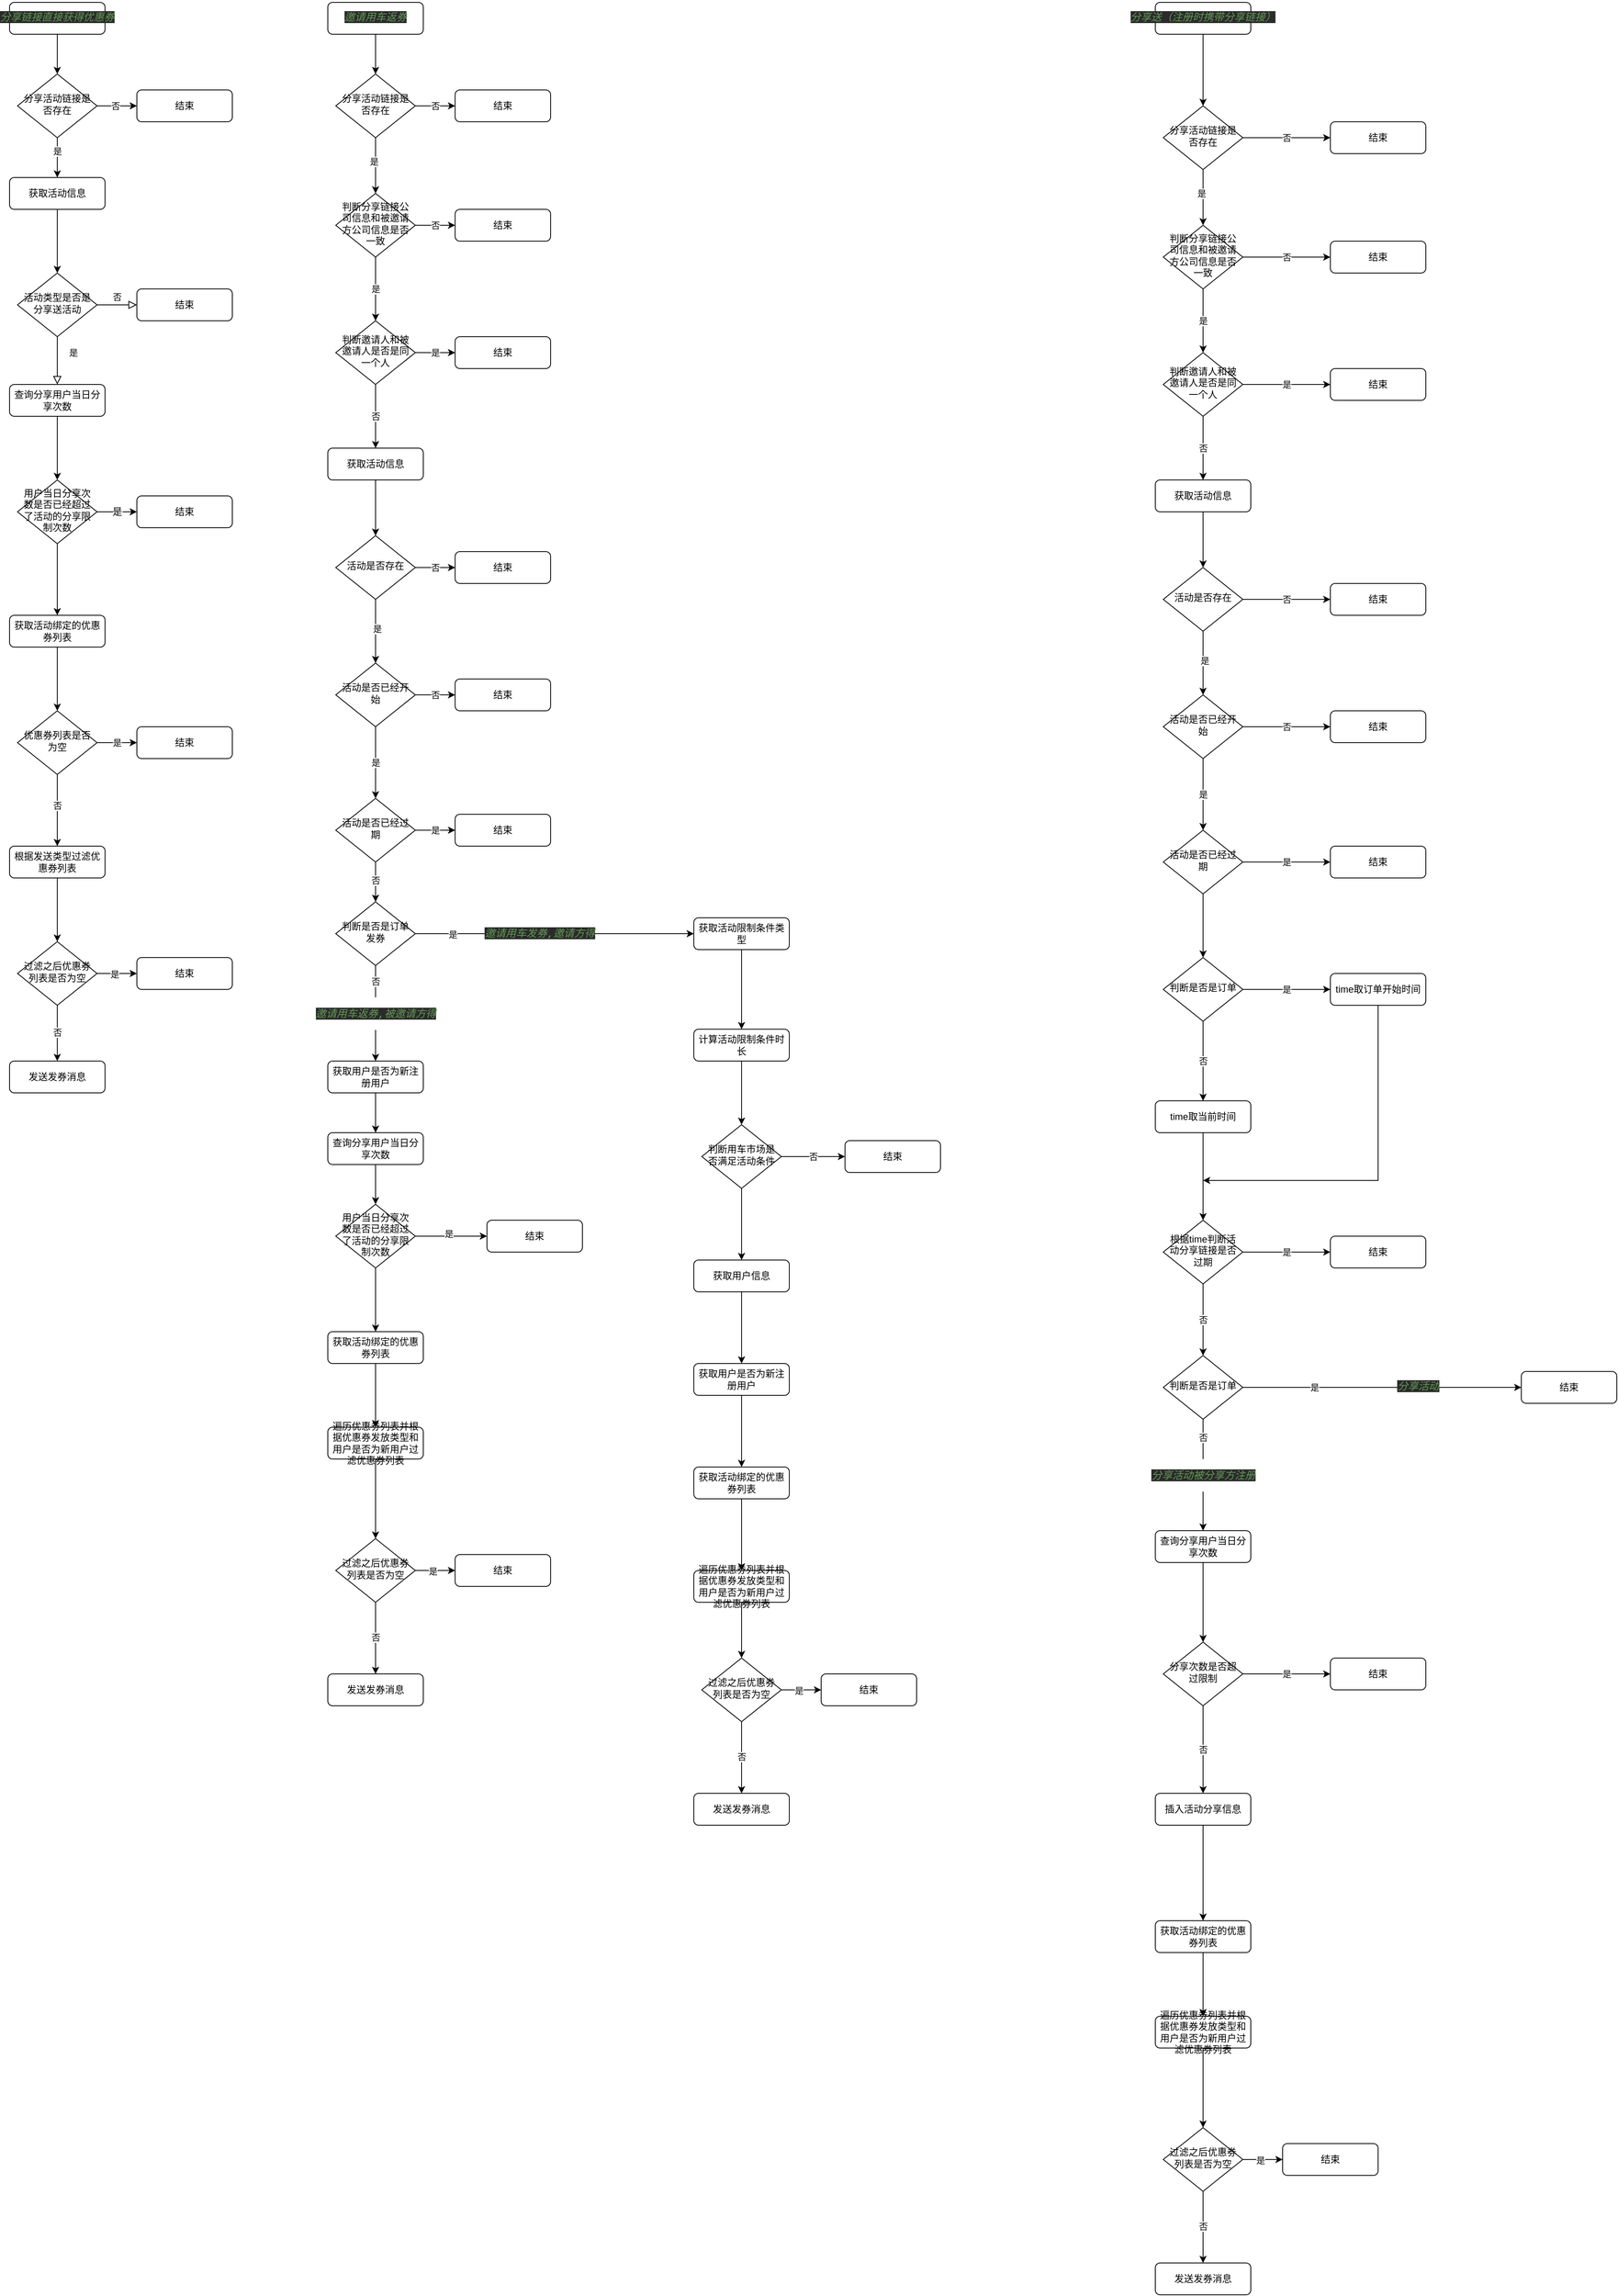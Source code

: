 <mxfile version="17.2.1" type="github">
  <diagram id="C5RBs43oDa-KdzZeNtuy" name="Page-1">
    <mxGraphModel dx="1018" dy="648" grid="1" gridSize="10" guides="1" tooltips="1" connect="1" arrows="1" fold="1" page="1" pageScale="1" pageWidth="827" pageHeight="1169" math="0" shadow="0">
      <root>
        <mxCell id="WIyWlLk6GJQsqaUBKTNV-0" />
        <mxCell id="WIyWlLk6GJQsqaUBKTNV-1" parent="WIyWlLk6GJQsqaUBKTNV-0" />
        <mxCell id="cavRAeg5umnz87ZM6FMu-50" style="edgeStyle=orthogonalEdgeStyle;rounded=0;orthogonalLoop=1;jettySize=auto;html=1;exitX=0.5;exitY=1;exitDx=0;exitDy=0;entryX=0.5;entryY=0;entryDx=0;entryDy=0;" edge="1" parent="WIyWlLk6GJQsqaUBKTNV-1" source="WIyWlLk6GJQsqaUBKTNV-3" target="WIyWlLk6GJQsqaUBKTNV-6">
          <mxGeometry relative="1" as="geometry" />
        </mxCell>
        <mxCell id="WIyWlLk6GJQsqaUBKTNV-3" value="&lt;pre style=&quot;background-color: rgb(43 , 43 , 43) ; color: rgb(169 , 183 , 198) ; font-family: , monospace ; font-size: 9.8pt&quot;&gt;&lt;pre style=&quot;font-family: , monospace ; font-size: 9.8pt&quot;&gt;&lt;span style=&quot;color: #629755 ; font-style: italic&quot;&gt;分享链接直接获得优惠券&lt;/span&gt;&lt;/pre&gt;&lt;/pre&gt;" style="rounded=1;whiteSpace=wrap;html=1;fontSize=12;glass=0;strokeWidth=1;shadow=0;spacing=6;spacingTop=-4;" parent="WIyWlLk6GJQsqaUBKTNV-1" vertex="1">
          <mxGeometry x="160" y="80" width="120" height="40" as="geometry" />
        </mxCell>
        <mxCell id="IeeZ9lZqZlFsDjQg3cIJ-2" style="edgeStyle=orthogonalEdgeStyle;rounded=0;orthogonalLoop=1;jettySize=auto;html=1;exitX=0.5;exitY=1;exitDx=0;exitDy=0;entryX=0.5;entryY=0;entryDx=0;entryDy=0;fontFamily=Helvetica;fontSize=12;fontColor=default;" parent="WIyWlLk6GJQsqaUBKTNV-1" source="WIyWlLk6GJQsqaUBKTNV-6" target="IeeZ9lZqZlFsDjQg3cIJ-1" edge="1">
          <mxGeometry relative="1" as="geometry" />
        </mxCell>
        <mxCell id="cavRAeg5umnz87ZM6FMu-52" value="是" style="edgeLabel;html=1;align=center;verticalAlign=middle;resizable=0;points=[];" vertex="1" connectable="0" parent="IeeZ9lZqZlFsDjQg3cIJ-2">
          <mxGeometry x="-0.32" relative="1" as="geometry">
            <mxPoint as="offset" />
          </mxGeometry>
        </mxCell>
        <mxCell id="cavRAeg5umnz87ZM6FMu-49" style="edgeStyle=orthogonalEdgeStyle;rounded=0;orthogonalLoop=1;jettySize=auto;html=1;exitX=1;exitY=0.5;exitDx=0;exitDy=0;entryX=0;entryY=0.5;entryDx=0;entryDy=0;" edge="1" parent="WIyWlLk6GJQsqaUBKTNV-1" source="WIyWlLk6GJQsqaUBKTNV-6" target="WIyWlLk6GJQsqaUBKTNV-7">
          <mxGeometry relative="1" as="geometry" />
        </mxCell>
        <mxCell id="cavRAeg5umnz87ZM6FMu-51" value="否" style="edgeLabel;html=1;align=center;verticalAlign=middle;resizable=0;points=[];" vertex="1" connectable="0" parent="cavRAeg5umnz87ZM6FMu-49">
          <mxGeometry x="-0.08" relative="1" as="geometry">
            <mxPoint as="offset" />
          </mxGeometry>
        </mxCell>
        <mxCell id="WIyWlLk6GJQsqaUBKTNV-6" value="分享活动链接是否存在" style="rhombus;whiteSpace=wrap;html=1;shadow=0;fontFamily=Helvetica;fontSize=12;align=center;strokeWidth=1;spacing=6;spacingTop=-4;" parent="WIyWlLk6GJQsqaUBKTNV-1" vertex="1">
          <mxGeometry x="170" y="170" width="100" height="80" as="geometry" />
        </mxCell>
        <mxCell id="WIyWlLk6GJQsqaUBKTNV-7" value="结束" style="rounded=1;whiteSpace=wrap;html=1;fontSize=12;glass=0;strokeWidth=1;shadow=0;" parent="WIyWlLk6GJQsqaUBKTNV-1" vertex="1">
          <mxGeometry x="320" y="190" width="120" height="40" as="geometry" />
        </mxCell>
        <mxCell id="WIyWlLk6GJQsqaUBKTNV-8" value="是" style="rounded=0;html=1;jettySize=auto;orthogonalLoop=1;fontSize=11;endArrow=block;endFill=0;endSize=8;strokeWidth=1;shadow=0;labelBackgroundColor=none;edgeStyle=orthogonalEdgeStyle;" parent="WIyWlLk6GJQsqaUBKTNV-1" source="WIyWlLk6GJQsqaUBKTNV-10" target="WIyWlLk6GJQsqaUBKTNV-11" edge="1">
          <mxGeometry x="-0.333" y="20" relative="1" as="geometry">
            <mxPoint as="offset" />
          </mxGeometry>
        </mxCell>
        <mxCell id="WIyWlLk6GJQsqaUBKTNV-9" value="否" style="edgeStyle=orthogonalEdgeStyle;rounded=0;html=1;jettySize=auto;orthogonalLoop=1;fontSize=11;endArrow=block;endFill=0;endSize=8;strokeWidth=1;shadow=0;labelBackgroundColor=none;" parent="WIyWlLk6GJQsqaUBKTNV-1" source="WIyWlLk6GJQsqaUBKTNV-10" target="WIyWlLk6GJQsqaUBKTNV-12" edge="1">
          <mxGeometry y="10" relative="1" as="geometry">
            <mxPoint as="offset" />
          </mxGeometry>
        </mxCell>
        <mxCell id="WIyWlLk6GJQsqaUBKTNV-10" value="活动类型是否是分享送活动" style="rhombus;whiteSpace=wrap;html=1;shadow=0;fontFamily=Helvetica;fontSize=12;align=center;strokeWidth=1;spacing=6;spacingTop=-4;" parent="WIyWlLk6GJQsqaUBKTNV-1" vertex="1">
          <mxGeometry x="170" y="420" width="100" height="80" as="geometry" />
        </mxCell>
        <mxCell id="IeeZ9lZqZlFsDjQg3cIJ-5" style="edgeStyle=orthogonalEdgeStyle;rounded=0;orthogonalLoop=1;jettySize=auto;html=1;exitX=0.5;exitY=1;exitDx=0;exitDy=0;fontFamily=Helvetica;fontSize=12;fontColor=default;" parent="WIyWlLk6GJQsqaUBKTNV-1" source="WIyWlLk6GJQsqaUBKTNV-11" target="IeeZ9lZqZlFsDjQg3cIJ-4" edge="1">
          <mxGeometry relative="1" as="geometry" />
        </mxCell>
        <mxCell id="WIyWlLk6GJQsqaUBKTNV-11" value="查询分享用户当日分享次数" style="rounded=1;whiteSpace=wrap;html=1;fontSize=12;glass=0;strokeWidth=1;shadow=0;" parent="WIyWlLk6GJQsqaUBKTNV-1" vertex="1">
          <mxGeometry x="160" y="560" width="120" height="40" as="geometry" />
        </mxCell>
        <mxCell id="WIyWlLk6GJQsqaUBKTNV-12" value="结束" style="rounded=1;whiteSpace=wrap;html=1;fontSize=12;glass=0;strokeWidth=1;shadow=0;" parent="WIyWlLk6GJQsqaUBKTNV-1" vertex="1">
          <mxGeometry x="320" y="440" width="120" height="40" as="geometry" />
        </mxCell>
        <mxCell id="IeeZ9lZqZlFsDjQg3cIJ-3" style="edgeStyle=orthogonalEdgeStyle;rounded=0;orthogonalLoop=1;jettySize=auto;html=1;exitX=0.5;exitY=1;exitDx=0;exitDy=0;fontFamily=Helvetica;fontSize=12;fontColor=default;" parent="WIyWlLk6GJQsqaUBKTNV-1" source="IeeZ9lZqZlFsDjQg3cIJ-1" target="WIyWlLk6GJQsqaUBKTNV-10" edge="1">
          <mxGeometry relative="1" as="geometry" />
        </mxCell>
        <mxCell id="IeeZ9lZqZlFsDjQg3cIJ-1" value="获取活动信息" style="rounded=1;whiteSpace=wrap;html=1;fontSize=12;glass=0;strokeWidth=1;shadow=0;" parent="WIyWlLk6GJQsqaUBKTNV-1" vertex="1">
          <mxGeometry x="160" y="300" width="120" height="40" as="geometry" />
        </mxCell>
        <mxCell id="IeeZ9lZqZlFsDjQg3cIJ-7" value="是" style="edgeStyle=orthogonalEdgeStyle;rounded=0;orthogonalLoop=1;jettySize=auto;html=1;exitX=1;exitY=0.5;exitDx=0;exitDy=0;fontFamily=Helvetica;fontSize=12;fontColor=default;" parent="WIyWlLk6GJQsqaUBKTNV-1" source="IeeZ9lZqZlFsDjQg3cIJ-4" target="IeeZ9lZqZlFsDjQg3cIJ-6" edge="1">
          <mxGeometry relative="1" as="geometry" />
        </mxCell>
        <mxCell id="IeeZ9lZqZlFsDjQg3cIJ-9" style="edgeStyle=orthogonalEdgeStyle;rounded=0;orthogonalLoop=1;jettySize=auto;html=1;exitX=0.5;exitY=1;exitDx=0;exitDy=0;fontFamily=Helvetica;fontSize=12;fontColor=default;" parent="WIyWlLk6GJQsqaUBKTNV-1" source="IeeZ9lZqZlFsDjQg3cIJ-4" target="IeeZ9lZqZlFsDjQg3cIJ-8" edge="1">
          <mxGeometry relative="1" as="geometry" />
        </mxCell>
        <mxCell id="IeeZ9lZqZlFsDjQg3cIJ-4" value="用户当日分享次数是否已经超过了活动的分享限制次数" style="rhombus;whiteSpace=wrap;html=1;shadow=0;fontFamily=Helvetica;fontSize=12;align=center;strokeWidth=1;spacing=6;spacingTop=-4;" parent="WIyWlLk6GJQsqaUBKTNV-1" vertex="1">
          <mxGeometry x="170" y="680" width="100" height="80" as="geometry" />
        </mxCell>
        <mxCell id="IeeZ9lZqZlFsDjQg3cIJ-6" value="结束" style="rounded=1;whiteSpace=wrap;html=1;fontSize=12;glass=0;strokeWidth=1;shadow=0;" parent="WIyWlLk6GJQsqaUBKTNV-1" vertex="1">
          <mxGeometry x="320" y="700" width="120" height="40" as="geometry" />
        </mxCell>
        <mxCell id="cavRAeg5umnz87ZM6FMu-19" style="edgeStyle=orthogonalEdgeStyle;rounded=0;orthogonalLoop=1;jettySize=auto;html=1;exitX=0.5;exitY=1;exitDx=0;exitDy=0;entryX=0.5;entryY=0;entryDx=0;entryDy=0;" edge="1" parent="WIyWlLk6GJQsqaUBKTNV-1" source="IeeZ9lZqZlFsDjQg3cIJ-8" target="cavRAeg5umnz87ZM6FMu-18">
          <mxGeometry relative="1" as="geometry" />
        </mxCell>
        <mxCell id="IeeZ9lZqZlFsDjQg3cIJ-8" value="获取活动绑定的优惠券列表" style="rounded=1;whiteSpace=wrap;html=1;fontSize=12;glass=0;strokeWidth=1;shadow=0;" parent="WIyWlLk6GJQsqaUBKTNV-1" vertex="1">
          <mxGeometry x="160" y="850" width="120" height="40" as="geometry" />
        </mxCell>
        <mxCell id="cavRAeg5umnz87ZM6FMu-48" style="edgeStyle=orthogonalEdgeStyle;rounded=0;orthogonalLoop=1;jettySize=auto;html=1;exitX=0.5;exitY=1;exitDx=0;exitDy=0;entryX=0.5;entryY=0;entryDx=0;entryDy=0;" edge="1" parent="WIyWlLk6GJQsqaUBKTNV-1" source="cavRAeg5umnz87ZM6FMu-1" target="cavRAeg5umnz87ZM6FMu-45">
          <mxGeometry relative="1" as="geometry" />
        </mxCell>
        <mxCell id="cavRAeg5umnz87ZM6FMu-1" value="&lt;pre style=&quot;background-color: rgb(43 , 43 , 43) ; color: rgb(169 , 183 , 198) ; font-family: , monospace ; font-size: 9.8pt&quot;&gt;&lt;pre style=&quot;font-family: , monospace ; font-size: 9.8pt&quot;&gt;&lt;span style=&quot;color: #629755 ; font-style: italic&quot;&gt;邀请用车返券&lt;/span&gt;&lt;/pre&gt;&lt;/pre&gt;" style="rounded=1;whiteSpace=wrap;html=1;fontSize=12;glass=0;strokeWidth=1;shadow=0;spacing=6;spacingTop=-4;" vertex="1" parent="WIyWlLk6GJQsqaUBKTNV-1">
          <mxGeometry x="560" y="80" width="120" height="40" as="geometry" />
        </mxCell>
        <mxCell id="cavRAeg5umnz87ZM6FMu-6" style="edgeStyle=orthogonalEdgeStyle;rounded=0;orthogonalLoop=1;jettySize=auto;html=1;exitX=0.5;exitY=1;exitDx=0;exitDy=0;entryX=0.5;entryY=0;entryDx=0;entryDy=0;" edge="1" parent="WIyWlLk6GJQsqaUBKTNV-1" source="cavRAeg5umnz87ZM6FMu-3" target="cavRAeg5umnz87ZM6FMu-5">
          <mxGeometry relative="1" as="geometry" />
        </mxCell>
        <mxCell id="cavRAeg5umnz87ZM6FMu-3" value="查询分享用户当日分享次数" style="rounded=1;whiteSpace=wrap;html=1;fontSize=12;glass=0;strokeWidth=1;shadow=0;" vertex="1" parent="WIyWlLk6GJQsqaUBKTNV-1">
          <mxGeometry x="560" y="1500" width="120" height="40" as="geometry" />
        </mxCell>
        <mxCell id="cavRAeg5umnz87ZM6FMu-8" style="edgeStyle=orthogonalEdgeStyle;rounded=0;orthogonalLoop=1;jettySize=auto;html=1;exitX=1;exitY=0.5;exitDx=0;exitDy=0;" edge="1" parent="WIyWlLk6GJQsqaUBKTNV-1" source="cavRAeg5umnz87ZM6FMu-5" target="cavRAeg5umnz87ZM6FMu-7">
          <mxGeometry relative="1" as="geometry" />
        </mxCell>
        <mxCell id="cavRAeg5umnz87ZM6FMu-9" value="是" style="edgeLabel;html=1;align=center;verticalAlign=middle;resizable=0;points=[];" vertex="1" connectable="0" parent="cavRAeg5umnz87ZM6FMu-8">
          <mxGeometry x="-0.075" y="3" relative="1" as="geometry">
            <mxPoint as="offset" />
          </mxGeometry>
        </mxCell>
        <mxCell id="cavRAeg5umnz87ZM6FMu-12" style="edgeStyle=orthogonalEdgeStyle;rounded=0;orthogonalLoop=1;jettySize=auto;html=1;exitX=0.5;exitY=1;exitDx=0;exitDy=0;" edge="1" parent="WIyWlLk6GJQsqaUBKTNV-1" source="cavRAeg5umnz87ZM6FMu-5" target="cavRAeg5umnz87ZM6FMu-10">
          <mxGeometry relative="1" as="geometry" />
        </mxCell>
        <mxCell id="cavRAeg5umnz87ZM6FMu-5" value="用户当日分享次数是否已经超过了活动的分享限制次数" style="rhombus;whiteSpace=wrap;html=1;shadow=0;fontFamily=Helvetica;fontSize=12;align=center;strokeWidth=1;spacing=6;spacingTop=-4;" vertex="1" parent="WIyWlLk6GJQsqaUBKTNV-1">
          <mxGeometry x="570" y="1590" width="100" height="80" as="geometry" />
        </mxCell>
        <mxCell id="cavRAeg5umnz87ZM6FMu-7" value="结束" style="rounded=1;whiteSpace=wrap;html=1;fontSize=12;glass=0;strokeWidth=1;shadow=0;" vertex="1" parent="WIyWlLk6GJQsqaUBKTNV-1">
          <mxGeometry x="760" y="1610" width="120" height="40" as="geometry" />
        </mxCell>
        <mxCell id="cavRAeg5umnz87ZM6FMu-14" style="edgeStyle=orthogonalEdgeStyle;rounded=0;orthogonalLoop=1;jettySize=auto;html=1;exitX=0.5;exitY=1;exitDx=0;exitDy=0;entryX=0.5;entryY=0;entryDx=0;entryDy=0;" edge="1" parent="WIyWlLk6GJQsqaUBKTNV-1" source="cavRAeg5umnz87ZM6FMu-10" target="cavRAeg5umnz87ZM6FMu-13">
          <mxGeometry relative="1" as="geometry" />
        </mxCell>
        <mxCell id="cavRAeg5umnz87ZM6FMu-10" value="获取活动绑定的优惠券列表" style="rounded=1;whiteSpace=wrap;html=1;fontSize=12;glass=0;strokeWidth=1;shadow=0;" vertex="1" parent="WIyWlLk6GJQsqaUBKTNV-1">
          <mxGeometry x="560" y="1750" width="120" height="40" as="geometry" />
        </mxCell>
        <mxCell id="cavRAeg5umnz87ZM6FMu-43" style="edgeStyle=orthogonalEdgeStyle;rounded=0;orthogonalLoop=1;jettySize=auto;html=1;exitX=0.5;exitY=1;exitDx=0;exitDy=0;entryX=0.5;entryY=0;entryDx=0;entryDy=0;" edge="1" parent="WIyWlLk6GJQsqaUBKTNV-1" source="cavRAeg5umnz87ZM6FMu-13" target="cavRAeg5umnz87ZM6FMu-40">
          <mxGeometry relative="1" as="geometry" />
        </mxCell>
        <mxCell id="cavRAeg5umnz87ZM6FMu-13" value="遍历优惠券列表并根据优惠券发放类型和用户是否为新用户过滤优惠券列表" style="rounded=1;whiteSpace=wrap;html=1;fontSize=12;glass=0;strokeWidth=1;shadow=0;" vertex="1" parent="WIyWlLk6GJQsqaUBKTNV-1">
          <mxGeometry x="560" y="1870" width="120" height="40" as="geometry" />
        </mxCell>
        <mxCell id="cavRAeg5umnz87ZM6FMu-21" value="是" style="edgeStyle=orthogonalEdgeStyle;rounded=0;orthogonalLoop=1;jettySize=auto;html=1;exitX=1;exitY=0.5;exitDx=0;exitDy=0;" edge="1" parent="WIyWlLk6GJQsqaUBKTNV-1" source="cavRAeg5umnz87ZM6FMu-18" target="cavRAeg5umnz87ZM6FMu-20">
          <mxGeometry relative="1" as="geometry" />
        </mxCell>
        <mxCell id="cavRAeg5umnz87ZM6FMu-23" style="edgeStyle=orthogonalEdgeStyle;rounded=0;orthogonalLoop=1;jettySize=auto;html=1;exitX=0.5;exitY=1;exitDx=0;exitDy=0;entryX=0.5;entryY=0;entryDx=0;entryDy=0;" edge="1" parent="WIyWlLk6GJQsqaUBKTNV-1" source="cavRAeg5umnz87ZM6FMu-18" target="cavRAeg5umnz87ZM6FMu-22">
          <mxGeometry relative="1" as="geometry" />
        </mxCell>
        <mxCell id="cavRAeg5umnz87ZM6FMu-28" value="否" style="edgeLabel;html=1;align=center;verticalAlign=middle;resizable=0;points=[];" vertex="1" connectable="0" parent="cavRAeg5umnz87ZM6FMu-23">
          <mxGeometry x="-0.144" relative="1" as="geometry">
            <mxPoint as="offset" />
          </mxGeometry>
        </mxCell>
        <mxCell id="cavRAeg5umnz87ZM6FMu-18" value="优惠券列表是否为空" style="rhombus;whiteSpace=wrap;html=1;shadow=0;fontFamily=Helvetica;fontSize=12;align=center;strokeWidth=1;spacing=6;spacingTop=-4;" vertex="1" parent="WIyWlLk6GJQsqaUBKTNV-1">
          <mxGeometry x="170" y="970" width="100" height="80" as="geometry" />
        </mxCell>
        <mxCell id="cavRAeg5umnz87ZM6FMu-20" value="结束" style="rounded=1;whiteSpace=wrap;html=1;fontSize=12;glass=0;strokeWidth=1;shadow=0;" vertex="1" parent="WIyWlLk6GJQsqaUBKTNV-1">
          <mxGeometry x="320" y="990" width="120" height="40" as="geometry" />
        </mxCell>
        <mxCell id="cavRAeg5umnz87ZM6FMu-25" style="edgeStyle=orthogonalEdgeStyle;rounded=0;orthogonalLoop=1;jettySize=auto;html=1;exitX=0.5;exitY=1;exitDx=0;exitDy=0;entryX=0.5;entryY=0;entryDx=0;entryDy=0;" edge="1" parent="WIyWlLk6GJQsqaUBKTNV-1" source="cavRAeg5umnz87ZM6FMu-22" target="cavRAeg5umnz87ZM6FMu-24">
          <mxGeometry relative="1" as="geometry" />
        </mxCell>
        <mxCell id="cavRAeg5umnz87ZM6FMu-22" value="根据发送类型过滤优惠券列表" style="rounded=1;whiteSpace=wrap;html=1;fontSize=12;glass=0;strokeWidth=1;shadow=0;" vertex="1" parent="WIyWlLk6GJQsqaUBKTNV-1">
          <mxGeometry x="160" y="1140" width="120" height="40" as="geometry" />
        </mxCell>
        <mxCell id="cavRAeg5umnz87ZM6FMu-27" style="edgeStyle=orthogonalEdgeStyle;rounded=0;orthogonalLoop=1;jettySize=auto;html=1;exitX=1;exitY=0.5;exitDx=0;exitDy=0;entryX=0;entryY=0.5;entryDx=0;entryDy=0;" edge="1" parent="WIyWlLk6GJQsqaUBKTNV-1" source="cavRAeg5umnz87ZM6FMu-24" target="cavRAeg5umnz87ZM6FMu-26">
          <mxGeometry relative="1" as="geometry" />
        </mxCell>
        <mxCell id="cavRAeg5umnz87ZM6FMu-29" value="是" style="edgeLabel;html=1;align=center;verticalAlign=middle;resizable=0;points=[];" vertex="1" connectable="0" parent="cavRAeg5umnz87ZM6FMu-27">
          <mxGeometry x="-0.12" relative="1" as="geometry">
            <mxPoint y="1" as="offset" />
          </mxGeometry>
        </mxCell>
        <mxCell id="cavRAeg5umnz87ZM6FMu-31" style="edgeStyle=orthogonalEdgeStyle;rounded=0;orthogonalLoop=1;jettySize=auto;html=1;exitX=0.5;exitY=1;exitDx=0;exitDy=0;entryX=0.5;entryY=0;entryDx=0;entryDy=0;" edge="1" parent="WIyWlLk6GJQsqaUBKTNV-1" source="cavRAeg5umnz87ZM6FMu-24" target="cavRAeg5umnz87ZM6FMu-30">
          <mxGeometry relative="1" as="geometry" />
        </mxCell>
        <mxCell id="cavRAeg5umnz87ZM6FMu-32" value="否" style="edgeLabel;html=1;align=center;verticalAlign=middle;resizable=0;points=[];" vertex="1" connectable="0" parent="cavRAeg5umnz87ZM6FMu-31">
          <mxGeometry x="-0.029" relative="1" as="geometry">
            <mxPoint as="offset" />
          </mxGeometry>
        </mxCell>
        <mxCell id="cavRAeg5umnz87ZM6FMu-24" value="过滤之后优惠券列表是否为空" style="rhombus;whiteSpace=wrap;html=1;shadow=0;fontFamily=Helvetica;fontSize=12;align=center;strokeWidth=1;spacing=6;spacingTop=-4;" vertex="1" parent="WIyWlLk6GJQsqaUBKTNV-1">
          <mxGeometry x="170" y="1260" width="100" height="80" as="geometry" />
        </mxCell>
        <mxCell id="cavRAeg5umnz87ZM6FMu-26" value="结束" style="rounded=1;whiteSpace=wrap;html=1;fontSize=12;glass=0;strokeWidth=1;shadow=0;" vertex="1" parent="WIyWlLk6GJQsqaUBKTNV-1">
          <mxGeometry x="320" y="1280" width="120" height="40" as="geometry" />
        </mxCell>
        <mxCell id="cavRAeg5umnz87ZM6FMu-30" value="发送发券消息" style="rounded=1;whiteSpace=wrap;html=1;fontSize=12;glass=0;strokeWidth=1;shadow=0;" vertex="1" parent="WIyWlLk6GJQsqaUBKTNV-1">
          <mxGeometry x="160" y="1410" width="120" height="40" as="geometry" />
        </mxCell>
        <mxCell id="cavRAeg5umnz87ZM6FMu-35" style="edgeStyle=orthogonalEdgeStyle;rounded=0;orthogonalLoop=1;jettySize=auto;html=1;exitX=0.5;exitY=1;exitDx=0;exitDy=0;entryX=0.5;entryY=0;entryDx=0;entryDy=0;" edge="1" parent="WIyWlLk6GJQsqaUBKTNV-1" source="cavRAeg5umnz87ZM6FMu-33" target="cavRAeg5umnz87ZM6FMu-3">
          <mxGeometry relative="1" as="geometry" />
        </mxCell>
        <mxCell id="cavRAeg5umnz87ZM6FMu-33" value="获取用户是否为新注册用户" style="rounded=1;whiteSpace=wrap;html=1;fontSize=12;glass=0;strokeWidth=1;shadow=0;" vertex="1" parent="WIyWlLk6GJQsqaUBKTNV-1">
          <mxGeometry x="560" y="1410" width="120" height="40" as="geometry" />
        </mxCell>
        <mxCell id="cavRAeg5umnz87ZM6FMu-36" style="edgeStyle=orthogonalEdgeStyle;rounded=0;orthogonalLoop=1;jettySize=auto;html=1;exitX=1;exitY=0.5;exitDx=0;exitDy=0;entryX=0;entryY=0.5;entryDx=0;entryDy=0;" edge="1" parent="WIyWlLk6GJQsqaUBKTNV-1" source="cavRAeg5umnz87ZM6FMu-40" target="cavRAeg5umnz87ZM6FMu-41">
          <mxGeometry relative="1" as="geometry" />
        </mxCell>
        <mxCell id="cavRAeg5umnz87ZM6FMu-37" value="是" style="edgeLabel;html=1;align=center;verticalAlign=middle;resizable=0;points=[];" vertex="1" connectable="0" parent="cavRAeg5umnz87ZM6FMu-36">
          <mxGeometry x="-0.12" relative="1" as="geometry">
            <mxPoint y="1" as="offset" />
          </mxGeometry>
        </mxCell>
        <mxCell id="cavRAeg5umnz87ZM6FMu-38" style="edgeStyle=orthogonalEdgeStyle;rounded=0;orthogonalLoop=1;jettySize=auto;html=1;exitX=0.5;exitY=1;exitDx=0;exitDy=0;entryX=0.5;entryY=0;entryDx=0;entryDy=0;" edge="1" parent="WIyWlLk6GJQsqaUBKTNV-1" source="cavRAeg5umnz87ZM6FMu-40" target="cavRAeg5umnz87ZM6FMu-42">
          <mxGeometry relative="1" as="geometry" />
        </mxCell>
        <mxCell id="cavRAeg5umnz87ZM6FMu-39" value="否" style="edgeLabel;html=1;align=center;verticalAlign=middle;resizable=0;points=[];" vertex="1" connectable="0" parent="cavRAeg5umnz87ZM6FMu-38">
          <mxGeometry x="-0.029" relative="1" as="geometry">
            <mxPoint as="offset" />
          </mxGeometry>
        </mxCell>
        <mxCell id="cavRAeg5umnz87ZM6FMu-40" value="过滤之后优惠券列表是否为空" style="rhombus;whiteSpace=wrap;html=1;shadow=0;fontFamily=Helvetica;fontSize=12;align=center;strokeWidth=1;spacing=6;spacingTop=-4;" vertex="1" parent="WIyWlLk6GJQsqaUBKTNV-1">
          <mxGeometry x="570" y="2010" width="100" height="80" as="geometry" />
        </mxCell>
        <mxCell id="cavRAeg5umnz87ZM6FMu-41" value="结束" style="rounded=1;whiteSpace=wrap;html=1;fontSize=12;glass=0;strokeWidth=1;shadow=0;" vertex="1" parent="WIyWlLk6GJQsqaUBKTNV-1">
          <mxGeometry x="720" y="2030" width="120" height="40" as="geometry" />
        </mxCell>
        <mxCell id="cavRAeg5umnz87ZM6FMu-42" value="发送发券消息" style="rounded=1;whiteSpace=wrap;html=1;fontSize=12;glass=0;strokeWidth=1;shadow=0;" vertex="1" parent="WIyWlLk6GJQsqaUBKTNV-1">
          <mxGeometry x="560" y="2180" width="120" height="40" as="geometry" />
        </mxCell>
        <mxCell id="cavRAeg5umnz87ZM6FMu-47" value="否" style="edgeStyle=orthogonalEdgeStyle;rounded=0;orthogonalLoop=1;jettySize=auto;html=1;exitX=1;exitY=0.5;exitDx=0;exitDy=0;entryX=0;entryY=0.5;entryDx=0;entryDy=0;" edge="1" parent="WIyWlLk6GJQsqaUBKTNV-1" source="cavRAeg5umnz87ZM6FMu-45" target="cavRAeg5umnz87ZM6FMu-46">
          <mxGeometry relative="1" as="geometry" />
        </mxCell>
        <mxCell id="cavRAeg5umnz87ZM6FMu-54" style="edgeStyle=orthogonalEdgeStyle;rounded=0;orthogonalLoop=1;jettySize=auto;html=1;exitX=0.5;exitY=1;exitDx=0;exitDy=0;" edge="1" parent="WIyWlLk6GJQsqaUBKTNV-1" source="cavRAeg5umnz87ZM6FMu-45" target="cavRAeg5umnz87ZM6FMu-53">
          <mxGeometry relative="1" as="geometry" />
        </mxCell>
        <mxCell id="cavRAeg5umnz87ZM6FMu-55" value="是" style="edgeLabel;html=1;align=center;verticalAlign=middle;resizable=0;points=[];" vertex="1" connectable="0" parent="cavRAeg5umnz87ZM6FMu-54">
          <mxGeometry x="-0.157" y="-2" relative="1" as="geometry">
            <mxPoint as="offset" />
          </mxGeometry>
        </mxCell>
        <mxCell id="cavRAeg5umnz87ZM6FMu-45" value="分享活动链接是否存在" style="rhombus;whiteSpace=wrap;html=1;shadow=0;fontFamily=Helvetica;fontSize=12;align=center;strokeWidth=1;spacing=6;spacingTop=-4;" vertex="1" parent="WIyWlLk6GJQsqaUBKTNV-1">
          <mxGeometry x="570" y="170" width="100" height="80" as="geometry" />
        </mxCell>
        <mxCell id="cavRAeg5umnz87ZM6FMu-46" value="结束" style="rounded=1;whiteSpace=wrap;html=1;fontSize=12;glass=0;strokeWidth=1;shadow=0;" vertex="1" parent="WIyWlLk6GJQsqaUBKTNV-1">
          <mxGeometry x="720" y="190" width="120" height="40" as="geometry" />
        </mxCell>
        <mxCell id="cavRAeg5umnz87ZM6FMu-57" value="否" style="edgeStyle=orthogonalEdgeStyle;rounded=0;orthogonalLoop=1;jettySize=auto;html=1;exitX=1;exitY=0.5;exitDx=0;exitDy=0;entryX=0;entryY=0.5;entryDx=0;entryDy=0;" edge="1" parent="WIyWlLk6GJQsqaUBKTNV-1" source="cavRAeg5umnz87ZM6FMu-53" target="cavRAeg5umnz87ZM6FMu-56">
          <mxGeometry relative="1" as="geometry" />
        </mxCell>
        <mxCell id="cavRAeg5umnz87ZM6FMu-59" value="是" style="edgeStyle=orthogonalEdgeStyle;rounded=0;orthogonalLoop=1;jettySize=auto;html=1;exitX=0.5;exitY=1;exitDx=0;exitDy=0;entryX=0.5;entryY=0;entryDx=0;entryDy=0;" edge="1" parent="WIyWlLk6GJQsqaUBKTNV-1" source="cavRAeg5umnz87ZM6FMu-53" target="cavRAeg5umnz87ZM6FMu-58">
          <mxGeometry relative="1" as="geometry" />
        </mxCell>
        <mxCell id="cavRAeg5umnz87ZM6FMu-53" value="判断分享链接公司信息和被邀请方公司信息是否一致" style="rhombus;whiteSpace=wrap;html=1;shadow=0;fontFamily=Helvetica;fontSize=12;align=center;strokeWidth=1;spacing=6;spacingTop=-4;" vertex="1" parent="WIyWlLk6GJQsqaUBKTNV-1">
          <mxGeometry x="570" y="320" width="100" height="80" as="geometry" />
        </mxCell>
        <mxCell id="cavRAeg5umnz87ZM6FMu-56" value="结束" style="rounded=1;whiteSpace=wrap;html=1;fontSize=12;glass=0;strokeWidth=1;shadow=0;" vertex="1" parent="WIyWlLk6GJQsqaUBKTNV-1">
          <mxGeometry x="720" y="340" width="120" height="40" as="geometry" />
        </mxCell>
        <mxCell id="cavRAeg5umnz87ZM6FMu-61" value="是" style="edgeStyle=orthogonalEdgeStyle;rounded=0;orthogonalLoop=1;jettySize=auto;html=1;exitX=1;exitY=0.5;exitDx=0;exitDy=0;entryX=0;entryY=0.5;entryDx=0;entryDy=0;" edge="1" parent="WIyWlLk6GJQsqaUBKTNV-1" source="cavRAeg5umnz87ZM6FMu-58" target="cavRAeg5umnz87ZM6FMu-60">
          <mxGeometry relative="1" as="geometry" />
        </mxCell>
        <mxCell id="cavRAeg5umnz87ZM6FMu-63" value="否" style="edgeStyle=orthogonalEdgeStyle;rounded=0;orthogonalLoop=1;jettySize=auto;html=1;exitX=0.5;exitY=1;exitDx=0;exitDy=0;entryX=0.5;entryY=0;entryDx=0;entryDy=0;" edge="1" parent="WIyWlLk6GJQsqaUBKTNV-1" source="cavRAeg5umnz87ZM6FMu-58" target="cavRAeg5umnz87ZM6FMu-62">
          <mxGeometry relative="1" as="geometry" />
        </mxCell>
        <mxCell id="cavRAeg5umnz87ZM6FMu-58" value="判断邀请人和被邀请人是否是同一个人" style="rhombus;whiteSpace=wrap;html=1;shadow=0;fontFamily=Helvetica;fontSize=12;align=center;strokeWidth=1;spacing=6;spacingTop=-4;" vertex="1" parent="WIyWlLk6GJQsqaUBKTNV-1">
          <mxGeometry x="570" y="480" width="100" height="80" as="geometry" />
        </mxCell>
        <mxCell id="cavRAeg5umnz87ZM6FMu-60" value="结束" style="rounded=1;whiteSpace=wrap;html=1;fontSize=12;glass=0;strokeWidth=1;shadow=0;" vertex="1" parent="WIyWlLk6GJQsqaUBKTNV-1">
          <mxGeometry x="720" y="500" width="120" height="40" as="geometry" />
        </mxCell>
        <mxCell id="cavRAeg5umnz87ZM6FMu-65" style="edgeStyle=orthogonalEdgeStyle;rounded=0;orthogonalLoop=1;jettySize=auto;html=1;exitX=0.5;exitY=1;exitDx=0;exitDy=0;entryX=0.5;entryY=0;entryDx=0;entryDy=0;" edge="1" parent="WIyWlLk6GJQsqaUBKTNV-1" source="cavRAeg5umnz87ZM6FMu-62" target="cavRAeg5umnz87ZM6FMu-64">
          <mxGeometry relative="1" as="geometry" />
        </mxCell>
        <mxCell id="cavRAeg5umnz87ZM6FMu-62" value="获取活动信息" style="rounded=1;whiteSpace=wrap;html=1;fontSize=12;glass=0;strokeWidth=1;shadow=0;" vertex="1" parent="WIyWlLk6GJQsqaUBKTNV-1">
          <mxGeometry x="560" y="640" width="120" height="40" as="geometry" />
        </mxCell>
        <mxCell id="cavRAeg5umnz87ZM6FMu-67" value="否" style="edgeStyle=orthogonalEdgeStyle;rounded=0;orthogonalLoop=1;jettySize=auto;html=1;exitX=1;exitY=0.5;exitDx=0;exitDy=0;entryX=0;entryY=0.5;entryDx=0;entryDy=0;" edge="1" parent="WIyWlLk6GJQsqaUBKTNV-1" source="cavRAeg5umnz87ZM6FMu-64" target="cavRAeg5umnz87ZM6FMu-66">
          <mxGeometry relative="1" as="geometry" />
        </mxCell>
        <mxCell id="cavRAeg5umnz87ZM6FMu-69" style="edgeStyle=orthogonalEdgeStyle;rounded=0;orthogonalLoop=1;jettySize=auto;html=1;exitX=0.5;exitY=1;exitDx=0;exitDy=0;entryX=0.5;entryY=0;entryDx=0;entryDy=0;" edge="1" parent="WIyWlLk6GJQsqaUBKTNV-1" source="cavRAeg5umnz87ZM6FMu-64" target="cavRAeg5umnz87ZM6FMu-68">
          <mxGeometry relative="1" as="geometry" />
        </mxCell>
        <mxCell id="cavRAeg5umnz87ZM6FMu-74" value="是" style="edgeLabel;html=1;align=center;verticalAlign=middle;resizable=0;points=[];" vertex="1" connectable="0" parent="cavRAeg5umnz87ZM6FMu-69">
          <mxGeometry x="-0.075" y="2" relative="1" as="geometry">
            <mxPoint as="offset" />
          </mxGeometry>
        </mxCell>
        <mxCell id="cavRAeg5umnz87ZM6FMu-64" value="活动是否存在" style="rhombus;whiteSpace=wrap;html=1;shadow=0;fontFamily=Helvetica;fontSize=12;align=center;strokeWidth=1;spacing=6;spacingTop=-4;" vertex="1" parent="WIyWlLk6GJQsqaUBKTNV-1">
          <mxGeometry x="570" y="750" width="100" height="80" as="geometry" />
        </mxCell>
        <mxCell id="cavRAeg5umnz87ZM6FMu-66" value="结束" style="rounded=1;whiteSpace=wrap;html=1;fontSize=12;glass=0;strokeWidth=1;shadow=0;" vertex="1" parent="WIyWlLk6GJQsqaUBKTNV-1">
          <mxGeometry x="720" y="770" width="120" height="40" as="geometry" />
        </mxCell>
        <mxCell id="cavRAeg5umnz87ZM6FMu-71" value="否" style="edgeStyle=orthogonalEdgeStyle;rounded=0;orthogonalLoop=1;jettySize=auto;html=1;exitX=1;exitY=0.5;exitDx=0;exitDy=0;" edge="1" parent="WIyWlLk6GJQsqaUBKTNV-1" source="cavRAeg5umnz87ZM6FMu-68" target="cavRAeg5umnz87ZM6FMu-70">
          <mxGeometry relative="1" as="geometry" />
        </mxCell>
        <mxCell id="cavRAeg5umnz87ZM6FMu-73" value="是" style="edgeStyle=orthogonalEdgeStyle;rounded=0;orthogonalLoop=1;jettySize=auto;html=1;exitX=0.5;exitY=1;exitDx=0;exitDy=0;" edge="1" parent="WIyWlLk6GJQsqaUBKTNV-1" source="cavRAeg5umnz87ZM6FMu-68" target="cavRAeg5umnz87ZM6FMu-72">
          <mxGeometry relative="1" as="geometry" />
        </mxCell>
        <mxCell id="cavRAeg5umnz87ZM6FMu-68" value="活动是否已经开始" style="rhombus;whiteSpace=wrap;html=1;shadow=0;fontFamily=Helvetica;fontSize=12;align=center;strokeWidth=1;spacing=6;spacingTop=-4;" vertex="1" parent="WIyWlLk6GJQsqaUBKTNV-1">
          <mxGeometry x="570" y="910" width="100" height="80" as="geometry" />
        </mxCell>
        <mxCell id="cavRAeg5umnz87ZM6FMu-70" value="结束" style="rounded=1;whiteSpace=wrap;html=1;fontSize=12;glass=0;strokeWidth=1;shadow=0;" vertex="1" parent="WIyWlLk6GJQsqaUBKTNV-1">
          <mxGeometry x="720" y="930" width="120" height="40" as="geometry" />
        </mxCell>
        <mxCell id="cavRAeg5umnz87ZM6FMu-77" value="是" style="edgeStyle=orthogonalEdgeStyle;rounded=0;orthogonalLoop=1;jettySize=auto;html=1;exitX=1;exitY=0.5;exitDx=0;exitDy=0;entryX=0;entryY=0.5;entryDx=0;entryDy=0;" edge="1" parent="WIyWlLk6GJQsqaUBKTNV-1" source="cavRAeg5umnz87ZM6FMu-72" target="cavRAeg5umnz87ZM6FMu-76">
          <mxGeometry relative="1" as="geometry" />
        </mxCell>
        <mxCell id="cavRAeg5umnz87ZM6FMu-80" style="edgeStyle=orthogonalEdgeStyle;rounded=0;orthogonalLoop=1;jettySize=auto;html=1;exitX=0.5;exitY=1;exitDx=0;exitDy=0;entryX=0.5;entryY=0;entryDx=0;entryDy=0;" edge="1" parent="WIyWlLk6GJQsqaUBKTNV-1" source="cavRAeg5umnz87ZM6FMu-72" target="cavRAeg5umnz87ZM6FMu-79">
          <mxGeometry relative="1" as="geometry" />
        </mxCell>
        <mxCell id="cavRAeg5umnz87ZM6FMu-81" value="否" style="edgeLabel;html=1;align=center;verticalAlign=middle;resizable=0;points=[];" vertex="1" connectable="0" parent="cavRAeg5umnz87ZM6FMu-80">
          <mxGeometry x="-0.08" relative="1" as="geometry">
            <mxPoint as="offset" />
          </mxGeometry>
        </mxCell>
        <mxCell id="cavRAeg5umnz87ZM6FMu-72" value="活动是否已经过期" style="rhombus;whiteSpace=wrap;html=1;shadow=0;fontFamily=Helvetica;fontSize=12;align=center;strokeWidth=1;spacing=6;spacingTop=-4;" vertex="1" parent="WIyWlLk6GJQsqaUBKTNV-1">
          <mxGeometry x="570" y="1080" width="100" height="80" as="geometry" />
        </mxCell>
        <mxCell id="cavRAeg5umnz87ZM6FMu-76" value="结束" style="rounded=1;whiteSpace=wrap;html=1;fontSize=12;glass=0;strokeWidth=1;shadow=0;" vertex="1" parent="WIyWlLk6GJQsqaUBKTNV-1">
          <mxGeometry x="720" y="1100" width="120" height="40" as="geometry" />
        </mxCell>
        <mxCell id="cavRAeg5umnz87ZM6FMu-82" value="&lt;pre style=&quot;background-color: #2b2b2b ; color: #a9b7c6 ; font-family: &amp;#34;menlo-regular&amp;#34; , monospace ; font-size: 9.8pt&quot;&gt;&lt;span style=&quot;color: #629755 ; font-style: italic&quot;&gt;邀请用车返券&lt;/span&gt;&lt;span style=&quot;color: #629755 ; font-style: italic ; font-family: &amp;#34;jetbrains mono&amp;#34; , monospace&quot;&gt;,&lt;/span&gt;&lt;span style=&quot;color: #629755 ; font-style: italic&quot;&gt;被邀请方得&lt;/span&gt;&lt;/pre&gt;" style="edgeStyle=orthogonalEdgeStyle;rounded=0;orthogonalLoop=1;jettySize=auto;html=1;exitX=0.5;exitY=1;exitDx=0;exitDy=0;entryX=0.5;entryY=0;entryDx=0;entryDy=0;" edge="1" parent="WIyWlLk6GJQsqaUBKTNV-1" source="cavRAeg5umnz87ZM6FMu-79" target="cavRAeg5umnz87ZM6FMu-33">
          <mxGeometry relative="1" as="geometry" />
        </mxCell>
        <mxCell id="cavRAeg5umnz87ZM6FMu-113" value="否" style="edgeLabel;html=1;align=center;verticalAlign=middle;resizable=0;points=[];" vertex="1" connectable="0" parent="cavRAeg5umnz87ZM6FMu-82">
          <mxGeometry x="-0.85" y="1" relative="1" as="geometry">
            <mxPoint x="-1" y="11" as="offset" />
          </mxGeometry>
        </mxCell>
        <mxCell id="cavRAeg5umnz87ZM6FMu-85" style="edgeStyle=orthogonalEdgeStyle;rounded=0;orthogonalLoop=1;jettySize=auto;html=1;exitX=1;exitY=0.5;exitDx=0;exitDy=0;entryX=0;entryY=0.5;entryDx=0;entryDy=0;" edge="1" parent="WIyWlLk6GJQsqaUBKTNV-1" source="cavRAeg5umnz87ZM6FMu-79" target="cavRAeg5umnz87ZM6FMu-83">
          <mxGeometry relative="1" as="geometry" />
        </mxCell>
        <mxCell id="cavRAeg5umnz87ZM6FMu-86" value="&lt;pre style=&quot;background-color: #2b2b2b ; color: #a9b7c6 ; font-family: &amp;#34;menlo-regular&amp;#34; , monospace ; font-size: 9.8pt&quot;&gt;&lt;span style=&quot;color: #629755 ; font-style: italic&quot;&gt;邀请用车发券&lt;/span&gt;&lt;span style=&quot;color: #629755 ; font-style: italic ; font-family: &amp;#34;jetbrains mono&amp;#34; , monospace&quot;&gt;,&lt;/span&gt;&lt;span style=&quot;color: #629755 ; font-style: italic&quot;&gt;邀请方得&lt;/span&gt;&lt;/pre&gt;" style="edgeLabel;html=1;align=center;verticalAlign=middle;resizable=0;points=[];" vertex="1" connectable="0" parent="cavRAeg5umnz87ZM6FMu-85">
          <mxGeometry x="-0.109" y="1" relative="1" as="geometry">
            <mxPoint as="offset" />
          </mxGeometry>
        </mxCell>
        <mxCell id="cavRAeg5umnz87ZM6FMu-112" value="是" style="edgeLabel;html=1;align=center;verticalAlign=middle;resizable=0;points=[];" vertex="1" connectable="0" parent="cavRAeg5umnz87ZM6FMu-85">
          <mxGeometry x="-0.731" y="-1" relative="1" as="geometry">
            <mxPoint as="offset" />
          </mxGeometry>
        </mxCell>
        <mxCell id="cavRAeg5umnz87ZM6FMu-79" value="判断是否是订单发券" style="rhombus;whiteSpace=wrap;html=1;shadow=0;fontFamily=Helvetica;fontSize=12;align=center;strokeWidth=1;spacing=6;spacingTop=-4;" vertex="1" parent="WIyWlLk6GJQsqaUBKTNV-1">
          <mxGeometry x="570" y="1210" width="100" height="80" as="geometry" />
        </mxCell>
        <mxCell id="cavRAeg5umnz87ZM6FMu-88" style="edgeStyle=orthogonalEdgeStyle;rounded=0;orthogonalLoop=1;jettySize=auto;html=1;exitX=0.5;exitY=1;exitDx=0;exitDy=0;" edge="1" parent="WIyWlLk6GJQsqaUBKTNV-1" source="cavRAeg5umnz87ZM6FMu-83" target="cavRAeg5umnz87ZM6FMu-87">
          <mxGeometry relative="1" as="geometry" />
        </mxCell>
        <mxCell id="cavRAeg5umnz87ZM6FMu-83" value="获取活动限制条件类型" style="rounded=1;whiteSpace=wrap;html=1;fontSize=12;glass=0;strokeWidth=1;shadow=0;" vertex="1" parent="WIyWlLk6GJQsqaUBKTNV-1">
          <mxGeometry x="1020" y="1230" width="120" height="40" as="geometry" />
        </mxCell>
        <mxCell id="cavRAeg5umnz87ZM6FMu-91" style="edgeStyle=orthogonalEdgeStyle;rounded=0;orthogonalLoop=1;jettySize=auto;html=1;exitX=0.5;exitY=1;exitDx=0;exitDy=0;entryX=0.5;entryY=0;entryDx=0;entryDy=0;" edge="1" parent="WIyWlLk6GJQsqaUBKTNV-1" source="cavRAeg5umnz87ZM6FMu-87" target="cavRAeg5umnz87ZM6FMu-90">
          <mxGeometry relative="1" as="geometry" />
        </mxCell>
        <mxCell id="cavRAeg5umnz87ZM6FMu-87" value="计算活动限制条件时长" style="rounded=1;whiteSpace=wrap;html=1;fontSize=12;glass=0;strokeWidth=1;shadow=0;" vertex="1" parent="WIyWlLk6GJQsqaUBKTNV-1">
          <mxGeometry x="1020" y="1370" width="120" height="40" as="geometry" />
        </mxCell>
        <mxCell id="cavRAeg5umnz87ZM6FMu-93" value="否" style="edgeStyle=orthogonalEdgeStyle;rounded=0;orthogonalLoop=1;jettySize=auto;html=1;exitX=1;exitY=0.5;exitDx=0;exitDy=0;entryX=0;entryY=0.5;entryDx=0;entryDy=0;" edge="1" parent="WIyWlLk6GJQsqaUBKTNV-1" source="cavRAeg5umnz87ZM6FMu-90" target="cavRAeg5umnz87ZM6FMu-92">
          <mxGeometry relative="1" as="geometry" />
        </mxCell>
        <mxCell id="cavRAeg5umnz87ZM6FMu-95" style="edgeStyle=orthogonalEdgeStyle;rounded=0;orthogonalLoop=1;jettySize=auto;html=1;exitX=0.5;exitY=1;exitDx=0;exitDy=0;entryX=0.5;entryY=0;entryDx=0;entryDy=0;" edge="1" parent="WIyWlLk6GJQsqaUBKTNV-1" source="cavRAeg5umnz87ZM6FMu-90" target="cavRAeg5umnz87ZM6FMu-94">
          <mxGeometry relative="1" as="geometry" />
        </mxCell>
        <mxCell id="cavRAeg5umnz87ZM6FMu-90" value="判断用车市场是否满足活动条件" style="rhombus;whiteSpace=wrap;html=1;shadow=0;fontFamily=Helvetica;fontSize=12;align=center;strokeWidth=1;spacing=6;spacingTop=-4;" vertex="1" parent="WIyWlLk6GJQsqaUBKTNV-1">
          <mxGeometry x="1030" y="1490" width="100" height="80" as="geometry" />
        </mxCell>
        <mxCell id="cavRAeg5umnz87ZM6FMu-92" value="结束" style="rounded=1;whiteSpace=wrap;html=1;fontSize=12;glass=0;strokeWidth=1;shadow=0;" vertex="1" parent="WIyWlLk6GJQsqaUBKTNV-1">
          <mxGeometry x="1210" y="1510" width="120" height="40" as="geometry" />
        </mxCell>
        <mxCell id="cavRAeg5umnz87ZM6FMu-98" style="edgeStyle=orthogonalEdgeStyle;rounded=0;orthogonalLoop=1;jettySize=auto;html=1;exitX=0.5;exitY=1;exitDx=0;exitDy=0;entryX=0.5;entryY=0;entryDx=0;entryDy=0;" edge="1" parent="WIyWlLk6GJQsqaUBKTNV-1" source="cavRAeg5umnz87ZM6FMu-94" target="cavRAeg5umnz87ZM6FMu-96">
          <mxGeometry relative="1" as="geometry" />
        </mxCell>
        <mxCell id="cavRAeg5umnz87ZM6FMu-94" value="获取用户信息" style="rounded=1;whiteSpace=wrap;html=1;fontSize=12;glass=0;strokeWidth=1;shadow=0;" vertex="1" parent="WIyWlLk6GJQsqaUBKTNV-1">
          <mxGeometry x="1020" y="1660" width="120" height="40" as="geometry" />
        </mxCell>
        <mxCell id="cavRAeg5umnz87ZM6FMu-100" style="edgeStyle=orthogonalEdgeStyle;rounded=0;orthogonalLoop=1;jettySize=auto;html=1;exitX=0.5;exitY=1;exitDx=0;exitDy=0;entryX=0.5;entryY=0;entryDx=0;entryDy=0;" edge="1" parent="WIyWlLk6GJQsqaUBKTNV-1" source="cavRAeg5umnz87ZM6FMu-96" target="cavRAeg5umnz87ZM6FMu-99">
          <mxGeometry relative="1" as="geometry" />
        </mxCell>
        <mxCell id="cavRAeg5umnz87ZM6FMu-96" value="获取用户是否为新注册用户" style="rounded=1;whiteSpace=wrap;html=1;fontSize=12;glass=0;strokeWidth=1;shadow=0;" vertex="1" parent="WIyWlLk6GJQsqaUBKTNV-1">
          <mxGeometry x="1020" y="1790" width="120" height="40" as="geometry" />
        </mxCell>
        <mxCell id="cavRAeg5umnz87ZM6FMu-102" style="edgeStyle=orthogonalEdgeStyle;rounded=0;orthogonalLoop=1;jettySize=auto;html=1;exitX=0.5;exitY=1;exitDx=0;exitDy=0;entryX=0.5;entryY=0;entryDx=0;entryDy=0;" edge="1" parent="WIyWlLk6GJQsqaUBKTNV-1" source="cavRAeg5umnz87ZM6FMu-99" target="cavRAeg5umnz87ZM6FMu-101">
          <mxGeometry relative="1" as="geometry" />
        </mxCell>
        <mxCell id="cavRAeg5umnz87ZM6FMu-99" value="获取活动绑定的优惠券列表" style="rounded=1;whiteSpace=wrap;html=1;fontSize=12;glass=0;strokeWidth=1;shadow=0;" vertex="1" parent="WIyWlLk6GJQsqaUBKTNV-1">
          <mxGeometry x="1020" y="1920" width="120" height="40" as="geometry" />
        </mxCell>
        <mxCell id="cavRAeg5umnz87ZM6FMu-111" style="edgeStyle=orthogonalEdgeStyle;rounded=0;orthogonalLoop=1;jettySize=auto;html=1;exitX=0.5;exitY=1;exitDx=0;exitDy=0;entryX=0.5;entryY=0;entryDx=0;entryDy=0;" edge="1" parent="WIyWlLk6GJQsqaUBKTNV-1" source="cavRAeg5umnz87ZM6FMu-101" target="cavRAeg5umnz87ZM6FMu-108">
          <mxGeometry relative="1" as="geometry" />
        </mxCell>
        <mxCell id="cavRAeg5umnz87ZM6FMu-101" value="遍历优惠券列表并根据优惠券发放类型和用户是否为新用户过滤优惠券列表" style="rounded=1;whiteSpace=wrap;html=1;fontSize=12;glass=0;strokeWidth=1;shadow=0;" vertex="1" parent="WIyWlLk6GJQsqaUBKTNV-1">
          <mxGeometry x="1020" y="2050" width="120" height="40" as="geometry" />
        </mxCell>
        <mxCell id="cavRAeg5umnz87ZM6FMu-104" style="edgeStyle=orthogonalEdgeStyle;rounded=0;orthogonalLoop=1;jettySize=auto;html=1;exitX=1;exitY=0.5;exitDx=0;exitDy=0;entryX=0;entryY=0.5;entryDx=0;entryDy=0;" edge="1" parent="WIyWlLk6GJQsqaUBKTNV-1" source="cavRAeg5umnz87ZM6FMu-108" target="cavRAeg5umnz87ZM6FMu-109">
          <mxGeometry relative="1" as="geometry" />
        </mxCell>
        <mxCell id="cavRAeg5umnz87ZM6FMu-105" value="是" style="edgeLabel;html=1;align=center;verticalAlign=middle;resizable=0;points=[];" vertex="1" connectable="0" parent="cavRAeg5umnz87ZM6FMu-104">
          <mxGeometry x="-0.12" relative="1" as="geometry">
            <mxPoint y="1" as="offset" />
          </mxGeometry>
        </mxCell>
        <mxCell id="cavRAeg5umnz87ZM6FMu-106" style="edgeStyle=orthogonalEdgeStyle;rounded=0;orthogonalLoop=1;jettySize=auto;html=1;exitX=0.5;exitY=1;exitDx=0;exitDy=0;entryX=0.5;entryY=0;entryDx=0;entryDy=0;" edge="1" parent="WIyWlLk6GJQsqaUBKTNV-1" source="cavRAeg5umnz87ZM6FMu-108" target="cavRAeg5umnz87ZM6FMu-110">
          <mxGeometry relative="1" as="geometry" />
        </mxCell>
        <mxCell id="cavRAeg5umnz87ZM6FMu-107" value="否" style="edgeLabel;html=1;align=center;verticalAlign=middle;resizable=0;points=[];" vertex="1" connectable="0" parent="cavRAeg5umnz87ZM6FMu-106">
          <mxGeometry x="-0.029" relative="1" as="geometry">
            <mxPoint as="offset" />
          </mxGeometry>
        </mxCell>
        <mxCell id="cavRAeg5umnz87ZM6FMu-108" value="过滤之后优惠券列表是否为空" style="rhombus;whiteSpace=wrap;html=1;shadow=0;fontFamily=Helvetica;fontSize=12;align=center;strokeWidth=1;spacing=6;spacingTop=-4;" vertex="1" parent="WIyWlLk6GJQsqaUBKTNV-1">
          <mxGeometry x="1030" y="2160" width="100" height="80" as="geometry" />
        </mxCell>
        <mxCell id="cavRAeg5umnz87ZM6FMu-109" value="结束" style="rounded=1;whiteSpace=wrap;html=1;fontSize=12;glass=0;strokeWidth=1;shadow=0;" vertex="1" parent="WIyWlLk6GJQsqaUBKTNV-1">
          <mxGeometry x="1180" y="2180" width="120" height="40" as="geometry" />
        </mxCell>
        <mxCell id="cavRAeg5umnz87ZM6FMu-110" value="发送发券消息" style="rounded=1;whiteSpace=wrap;html=1;fontSize=12;glass=0;strokeWidth=1;shadow=0;" vertex="1" parent="WIyWlLk6GJQsqaUBKTNV-1">
          <mxGeometry x="1020" y="2330" width="120" height="40" as="geometry" />
        </mxCell>
        <mxCell id="cavRAeg5umnz87ZM6FMu-142" style="edgeStyle=orthogonalEdgeStyle;rounded=0;orthogonalLoop=1;jettySize=auto;html=1;exitX=0.5;exitY=1;exitDx=0;exitDy=0;" edge="1" parent="WIyWlLk6GJQsqaUBKTNV-1" source="cavRAeg5umnz87ZM6FMu-114" target="cavRAeg5umnz87ZM6FMu-118">
          <mxGeometry relative="1" as="geometry" />
        </mxCell>
        <mxCell id="cavRAeg5umnz87ZM6FMu-114" value="&lt;pre style=&quot;background-color: rgb(43 , 43 , 43) ; color: rgb(169 , 183 , 198) ; font-family: , monospace ; font-size: 9.8pt&quot;&gt;&lt;pre style=&quot;font-family: , monospace ; font-size: 9.8pt&quot;&gt;&lt;span style=&quot;color: #629755 ; font-style: italic&quot;&gt;分享送（注册时携带分享链接）&lt;/span&gt;&lt;/pre&gt;&lt;/pre&gt;" style="rounded=1;whiteSpace=wrap;html=1;fontSize=12;glass=0;strokeWidth=1;shadow=0;spacing=6;spacingTop=-4;" vertex="1" parent="WIyWlLk6GJQsqaUBKTNV-1">
          <mxGeometry x="1600" y="80" width="120" height="40" as="geometry" />
        </mxCell>
        <mxCell id="cavRAeg5umnz87ZM6FMu-115" value="否" style="edgeStyle=orthogonalEdgeStyle;rounded=0;orthogonalLoop=1;jettySize=auto;html=1;exitX=1;exitY=0.5;exitDx=0;exitDy=0;entryX=0;entryY=0.5;entryDx=0;entryDy=0;" edge="1" parent="WIyWlLk6GJQsqaUBKTNV-1" source="cavRAeg5umnz87ZM6FMu-118" target="cavRAeg5umnz87ZM6FMu-119">
          <mxGeometry relative="1" as="geometry" />
        </mxCell>
        <mxCell id="cavRAeg5umnz87ZM6FMu-116" style="edgeStyle=orthogonalEdgeStyle;rounded=0;orthogonalLoop=1;jettySize=auto;html=1;exitX=0.5;exitY=1;exitDx=0;exitDy=0;" edge="1" parent="WIyWlLk6GJQsqaUBKTNV-1" source="cavRAeg5umnz87ZM6FMu-118" target="cavRAeg5umnz87ZM6FMu-122">
          <mxGeometry relative="1" as="geometry" />
        </mxCell>
        <mxCell id="cavRAeg5umnz87ZM6FMu-117" value="是" style="edgeLabel;html=1;align=center;verticalAlign=middle;resizable=0;points=[];" vertex="1" connectable="0" parent="cavRAeg5umnz87ZM6FMu-116">
          <mxGeometry x="-0.157" y="-2" relative="1" as="geometry">
            <mxPoint as="offset" />
          </mxGeometry>
        </mxCell>
        <mxCell id="cavRAeg5umnz87ZM6FMu-118" value="分享活动链接是否存在" style="rhombus;whiteSpace=wrap;html=1;shadow=0;fontFamily=Helvetica;fontSize=12;align=center;strokeWidth=1;spacing=6;spacingTop=-4;" vertex="1" parent="WIyWlLk6GJQsqaUBKTNV-1">
          <mxGeometry x="1610" y="210" width="100" height="80" as="geometry" />
        </mxCell>
        <mxCell id="cavRAeg5umnz87ZM6FMu-119" value="结束" style="rounded=1;whiteSpace=wrap;html=1;fontSize=12;glass=0;strokeWidth=1;shadow=0;" vertex="1" parent="WIyWlLk6GJQsqaUBKTNV-1">
          <mxGeometry x="1820" y="230" width="120" height="40" as="geometry" />
        </mxCell>
        <mxCell id="cavRAeg5umnz87ZM6FMu-120" value="否" style="edgeStyle=orthogonalEdgeStyle;rounded=0;orthogonalLoop=1;jettySize=auto;html=1;exitX=1;exitY=0.5;exitDx=0;exitDy=0;entryX=0;entryY=0.5;entryDx=0;entryDy=0;" edge="1" parent="WIyWlLk6GJQsqaUBKTNV-1" source="cavRAeg5umnz87ZM6FMu-122" target="cavRAeg5umnz87ZM6FMu-123">
          <mxGeometry relative="1" as="geometry" />
        </mxCell>
        <mxCell id="cavRAeg5umnz87ZM6FMu-121" value="是" style="edgeStyle=orthogonalEdgeStyle;rounded=0;orthogonalLoop=1;jettySize=auto;html=1;exitX=0.5;exitY=1;exitDx=0;exitDy=0;entryX=0.5;entryY=0;entryDx=0;entryDy=0;" edge="1" parent="WIyWlLk6GJQsqaUBKTNV-1" source="cavRAeg5umnz87ZM6FMu-122" target="cavRAeg5umnz87ZM6FMu-126">
          <mxGeometry relative="1" as="geometry" />
        </mxCell>
        <mxCell id="cavRAeg5umnz87ZM6FMu-122" value="判断分享链接公司信息和被邀请方公司信息是否一致" style="rhombus;whiteSpace=wrap;html=1;shadow=0;fontFamily=Helvetica;fontSize=12;align=center;strokeWidth=1;spacing=6;spacingTop=-4;" vertex="1" parent="WIyWlLk6GJQsqaUBKTNV-1">
          <mxGeometry x="1610" y="360" width="100" height="80" as="geometry" />
        </mxCell>
        <mxCell id="cavRAeg5umnz87ZM6FMu-123" value="结束" style="rounded=1;whiteSpace=wrap;html=1;fontSize=12;glass=0;strokeWidth=1;shadow=0;" vertex="1" parent="WIyWlLk6GJQsqaUBKTNV-1">
          <mxGeometry x="1820" y="380" width="120" height="40" as="geometry" />
        </mxCell>
        <mxCell id="cavRAeg5umnz87ZM6FMu-124" value="是" style="edgeStyle=orthogonalEdgeStyle;rounded=0;orthogonalLoop=1;jettySize=auto;html=1;exitX=1;exitY=0.5;exitDx=0;exitDy=0;entryX=0;entryY=0.5;entryDx=0;entryDy=0;" edge="1" parent="WIyWlLk6GJQsqaUBKTNV-1" source="cavRAeg5umnz87ZM6FMu-126" target="cavRAeg5umnz87ZM6FMu-127">
          <mxGeometry relative="1" as="geometry" />
        </mxCell>
        <mxCell id="cavRAeg5umnz87ZM6FMu-125" value="否" style="edgeStyle=orthogonalEdgeStyle;rounded=0;orthogonalLoop=1;jettySize=auto;html=1;exitX=0.5;exitY=1;exitDx=0;exitDy=0;entryX=0.5;entryY=0;entryDx=0;entryDy=0;" edge="1" parent="WIyWlLk6GJQsqaUBKTNV-1" source="cavRAeg5umnz87ZM6FMu-126" target="cavRAeg5umnz87ZM6FMu-129">
          <mxGeometry relative="1" as="geometry" />
        </mxCell>
        <mxCell id="cavRAeg5umnz87ZM6FMu-126" value="判断邀请人和被邀请人是否是同一个人" style="rhombus;whiteSpace=wrap;html=1;shadow=0;fontFamily=Helvetica;fontSize=12;align=center;strokeWidth=1;spacing=6;spacingTop=-4;" vertex="1" parent="WIyWlLk6GJQsqaUBKTNV-1">
          <mxGeometry x="1610" y="520" width="100" height="80" as="geometry" />
        </mxCell>
        <mxCell id="cavRAeg5umnz87ZM6FMu-127" value="结束" style="rounded=1;whiteSpace=wrap;html=1;fontSize=12;glass=0;strokeWidth=1;shadow=0;" vertex="1" parent="WIyWlLk6GJQsqaUBKTNV-1">
          <mxGeometry x="1820" y="540" width="120" height="40" as="geometry" />
        </mxCell>
        <mxCell id="cavRAeg5umnz87ZM6FMu-128" style="edgeStyle=orthogonalEdgeStyle;rounded=0;orthogonalLoop=1;jettySize=auto;html=1;exitX=0.5;exitY=1;exitDx=0;exitDy=0;entryX=0.5;entryY=0;entryDx=0;entryDy=0;" edge="1" parent="WIyWlLk6GJQsqaUBKTNV-1" source="cavRAeg5umnz87ZM6FMu-129" target="cavRAeg5umnz87ZM6FMu-133">
          <mxGeometry relative="1" as="geometry" />
        </mxCell>
        <mxCell id="cavRAeg5umnz87ZM6FMu-129" value="获取活动信息" style="rounded=1;whiteSpace=wrap;html=1;fontSize=12;glass=0;strokeWidth=1;shadow=0;" vertex="1" parent="WIyWlLk6GJQsqaUBKTNV-1">
          <mxGeometry x="1600" y="680" width="120" height="40" as="geometry" />
        </mxCell>
        <mxCell id="cavRAeg5umnz87ZM6FMu-130" value="否" style="edgeStyle=orthogonalEdgeStyle;rounded=0;orthogonalLoop=1;jettySize=auto;html=1;exitX=1;exitY=0.5;exitDx=0;exitDy=0;entryX=0;entryY=0.5;entryDx=0;entryDy=0;" edge="1" parent="WIyWlLk6GJQsqaUBKTNV-1" source="cavRAeg5umnz87ZM6FMu-133" target="cavRAeg5umnz87ZM6FMu-134">
          <mxGeometry relative="1" as="geometry" />
        </mxCell>
        <mxCell id="cavRAeg5umnz87ZM6FMu-131" style="edgeStyle=orthogonalEdgeStyle;rounded=0;orthogonalLoop=1;jettySize=auto;html=1;exitX=0.5;exitY=1;exitDx=0;exitDy=0;entryX=0.5;entryY=0;entryDx=0;entryDy=0;" edge="1" parent="WIyWlLk6GJQsqaUBKTNV-1" source="cavRAeg5umnz87ZM6FMu-133" target="cavRAeg5umnz87ZM6FMu-137">
          <mxGeometry relative="1" as="geometry" />
        </mxCell>
        <mxCell id="cavRAeg5umnz87ZM6FMu-132" value="是" style="edgeLabel;html=1;align=center;verticalAlign=middle;resizable=0;points=[];" vertex="1" connectable="0" parent="cavRAeg5umnz87ZM6FMu-131">
          <mxGeometry x="-0.075" y="2" relative="1" as="geometry">
            <mxPoint as="offset" />
          </mxGeometry>
        </mxCell>
        <mxCell id="cavRAeg5umnz87ZM6FMu-133" value="活动是否存在" style="rhombus;whiteSpace=wrap;html=1;shadow=0;fontFamily=Helvetica;fontSize=12;align=center;strokeWidth=1;spacing=6;spacingTop=-4;" vertex="1" parent="WIyWlLk6GJQsqaUBKTNV-1">
          <mxGeometry x="1610" y="790" width="100" height="80" as="geometry" />
        </mxCell>
        <mxCell id="cavRAeg5umnz87ZM6FMu-134" value="结束" style="rounded=1;whiteSpace=wrap;html=1;fontSize=12;glass=0;strokeWidth=1;shadow=0;" vertex="1" parent="WIyWlLk6GJQsqaUBKTNV-1">
          <mxGeometry x="1820" y="810" width="120" height="40" as="geometry" />
        </mxCell>
        <mxCell id="cavRAeg5umnz87ZM6FMu-135" value="否" style="edgeStyle=orthogonalEdgeStyle;rounded=0;orthogonalLoop=1;jettySize=auto;html=1;exitX=1;exitY=0.5;exitDx=0;exitDy=0;" edge="1" parent="WIyWlLk6GJQsqaUBKTNV-1" source="cavRAeg5umnz87ZM6FMu-137" target="cavRAeg5umnz87ZM6FMu-138">
          <mxGeometry relative="1" as="geometry" />
        </mxCell>
        <mxCell id="cavRAeg5umnz87ZM6FMu-136" value="是" style="edgeStyle=orthogonalEdgeStyle;rounded=0;orthogonalLoop=1;jettySize=auto;html=1;exitX=0.5;exitY=1;exitDx=0;exitDy=0;" edge="1" parent="WIyWlLk6GJQsqaUBKTNV-1" source="cavRAeg5umnz87ZM6FMu-137" target="cavRAeg5umnz87ZM6FMu-140">
          <mxGeometry relative="1" as="geometry" />
        </mxCell>
        <mxCell id="cavRAeg5umnz87ZM6FMu-137" value="活动是否已经开始" style="rhombus;whiteSpace=wrap;html=1;shadow=0;fontFamily=Helvetica;fontSize=12;align=center;strokeWidth=1;spacing=6;spacingTop=-4;" vertex="1" parent="WIyWlLk6GJQsqaUBKTNV-1">
          <mxGeometry x="1610" y="950" width="100" height="80" as="geometry" />
        </mxCell>
        <mxCell id="cavRAeg5umnz87ZM6FMu-138" value="结束" style="rounded=1;whiteSpace=wrap;html=1;fontSize=12;glass=0;strokeWidth=1;shadow=0;" vertex="1" parent="WIyWlLk6GJQsqaUBKTNV-1">
          <mxGeometry x="1820" y="970" width="120" height="40" as="geometry" />
        </mxCell>
        <mxCell id="cavRAeg5umnz87ZM6FMu-139" value="是" style="edgeStyle=orthogonalEdgeStyle;rounded=0;orthogonalLoop=1;jettySize=auto;html=1;exitX=1;exitY=0.5;exitDx=0;exitDy=0;entryX=0;entryY=0.5;entryDx=0;entryDy=0;" edge="1" parent="WIyWlLk6GJQsqaUBKTNV-1" source="cavRAeg5umnz87ZM6FMu-140" target="cavRAeg5umnz87ZM6FMu-141">
          <mxGeometry relative="1" as="geometry" />
        </mxCell>
        <mxCell id="cavRAeg5umnz87ZM6FMu-144" style="edgeStyle=orthogonalEdgeStyle;rounded=0;orthogonalLoop=1;jettySize=auto;html=1;exitX=0.5;exitY=1;exitDx=0;exitDy=0;entryX=0.5;entryY=0;entryDx=0;entryDy=0;" edge="1" parent="WIyWlLk6GJQsqaUBKTNV-1" source="cavRAeg5umnz87ZM6FMu-140" target="cavRAeg5umnz87ZM6FMu-143">
          <mxGeometry relative="1" as="geometry" />
        </mxCell>
        <mxCell id="cavRAeg5umnz87ZM6FMu-140" value="活动是否已经过期" style="rhombus;whiteSpace=wrap;html=1;shadow=0;fontFamily=Helvetica;fontSize=12;align=center;strokeWidth=1;spacing=6;spacingTop=-4;" vertex="1" parent="WIyWlLk6GJQsqaUBKTNV-1">
          <mxGeometry x="1610" y="1120" width="100" height="80" as="geometry" />
        </mxCell>
        <mxCell id="cavRAeg5umnz87ZM6FMu-141" value="结束" style="rounded=1;whiteSpace=wrap;html=1;fontSize=12;glass=0;strokeWidth=1;shadow=0;" vertex="1" parent="WIyWlLk6GJQsqaUBKTNV-1">
          <mxGeometry x="1820" y="1140" width="120" height="40" as="geometry" />
        </mxCell>
        <mxCell id="cavRAeg5umnz87ZM6FMu-146" value="是" style="edgeStyle=orthogonalEdgeStyle;rounded=0;orthogonalLoop=1;jettySize=auto;html=1;exitX=1;exitY=0.5;exitDx=0;exitDy=0;entryX=0;entryY=0.5;entryDx=0;entryDy=0;" edge="1" parent="WIyWlLk6GJQsqaUBKTNV-1" source="cavRAeg5umnz87ZM6FMu-143" target="cavRAeg5umnz87ZM6FMu-145">
          <mxGeometry relative="1" as="geometry" />
        </mxCell>
        <mxCell id="cavRAeg5umnz87ZM6FMu-148" value="否" style="edgeStyle=orthogonalEdgeStyle;rounded=0;orthogonalLoop=1;jettySize=auto;html=1;exitX=0.5;exitY=1;exitDx=0;exitDy=0;entryX=0.5;entryY=0;entryDx=0;entryDy=0;" edge="1" parent="WIyWlLk6GJQsqaUBKTNV-1" source="cavRAeg5umnz87ZM6FMu-143" target="cavRAeg5umnz87ZM6FMu-147">
          <mxGeometry relative="1" as="geometry" />
        </mxCell>
        <mxCell id="cavRAeg5umnz87ZM6FMu-143" value="判断是否是订单" style="rhombus;whiteSpace=wrap;html=1;shadow=0;fontFamily=Helvetica;fontSize=12;align=center;strokeWidth=1;spacing=6;spacingTop=-4;" vertex="1" parent="WIyWlLk6GJQsqaUBKTNV-1">
          <mxGeometry x="1610" y="1280" width="100" height="80" as="geometry" />
        </mxCell>
        <mxCell id="cavRAeg5umnz87ZM6FMu-151" style="edgeStyle=orthogonalEdgeStyle;rounded=0;orthogonalLoop=1;jettySize=auto;html=1;exitX=0.5;exitY=1;exitDx=0;exitDy=0;" edge="1" parent="WIyWlLk6GJQsqaUBKTNV-1" source="cavRAeg5umnz87ZM6FMu-145">
          <mxGeometry relative="1" as="geometry">
            <mxPoint x="1660" y="1560" as="targetPoint" />
            <Array as="points">
              <mxPoint x="1880" y="1560" />
            </Array>
          </mxGeometry>
        </mxCell>
        <mxCell id="cavRAeg5umnz87ZM6FMu-145" value="time取订单开始时间" style="rounded=1;whiteSpace=wrap;html=1;fontSize=12;glass=0;strokeWidth=1;shadow=0;" vertex="1" parent="WIyWlLk6GJQsqaUBKTNV-1">
          <mxGeometry x="1820" y="1300" width="120" height="40" as="geometry" />
        </mxCell>
        <mxCell id="cavRAeg5umnz87ZM6FMu-150" style="edgeStyle=orthogonalEdgeStyle;rounded=0;orthogonalLoop=1;jettySize=auto;html=1;exitX=0.5;exitY=1;exitDx=0;exitDy=0;entryX=0.5;entryY=0;entryDx=0;entryDy=0;" edge="1" parent="WIyWlLk6GJQsqaUBKTNV-1" source="cavRAeg5umnz87ZM6FMu-147" target="cavRAeg5umnz87ZM6FMu-149">
          <mxGeometry relative="1" as="geometry" />
        </mxCell>
        <mxCell id="cavRAeg5umnz87ZM6FMu-147" value="time取当前时间" style="rounded=1;whiteSpace=wrap;html=1;fontSize=12;glass=0;strokeWidth=1;shadow=0;" vertex="1" parent="WIyWlLk6GJQsqaUBKTNV-1">
          <mxGeometry x="1600" y="1460" width="120" height="40" as="geometry" />
        </mxCell>
        <mxCell id="cavRAeg5umnz87ZM6FMu-153" value="是" style="edgeStyle=orthogonalEdgeStyle;rounded=0;orthogonalLoop=1;jettySize=auto;html=1;exitX=1;exitY=0.5;exitDx=0;exitDy=0;entryX=0;entryY=0.5;entryDx=0;entryDy=0;" edge="1" parent="WIyWlLk6GJQsqaUBKTNV-1" source="cavRAeg5umnz87ZM6FMu-149" target="cavRAeg5umnz87ZM6FMu-152">
          <mxGeometry relative="1" as="geometry" />
        </mxCell>
        <mxCell id="cavRAeg5umnz87ZM6FMu-155" value="否" style="edgeStyle=orthogonalEdgeStyle;rounded=0;orthogonalLoop=1;jettySize=auto;html=1;exitX=0.5;exitY=1;exitDx=0;exitDy=0;entryX=0.5;entryY=0;entryDx=0;entryDy=0;" edge="1" parent="WIyWlLk6GJQsqaUBKTNV-1" source="cavRAeg5umnz87ZM6FMu-149" target="cavRAeg5umnz87ZM6FMu-154">
          <mxGeometry relative="1" as="geometry" />
        </mxCell>
        <mxCell id="cavRAeg5umnz87ZM6FMu-149" value="根据time判断活动分享链接是否过期" style="rhombus;whiteSpace=wrap;html=1;shadow=0;fontFamily=Helvetica;fontSize=12;align=center;strokeWidth=1;spacing=6;spacingTop=-4;" vertex="1" parent="WIyWlLk6GJQsqaUBKTNV-1">
          <mxGeometry x="1610" y="1610" width="100" height="80" as="geometry" />
        </mxCell>
        <mxCell id="cavRAeg5umnz87ZM6FMu-152" value="结束" style="rounded=1;whiteSpace=wrap;html=1;fontSize=12;glass=0;strokeWidth=1;shadow=0;" vertex="1" parent="WIyWlLk6GJQsqaUBKTNV-1">
          <mxGeometry x="1820" y="1630" width="120" height="40" as="geometry" />
        </mxCell>
        <mxCell id="cavRAeg5umnz87ZM6FMu-157" value="是" style="edgeStyle=orthogonalEdgeStyle;rounded=0;orthogonalLoop=1;jettySize=auto;html=1;exitX=1;exitY=0.5;exitDx=0;exitDy=0;entryX=0;entryY=0.5;entryDx=0;entryDy=0;" edge="1" parent="WIyWlLk6GJQsqaUBKTNV-1" source="cavRAeg5umnz87ZM6FMu-154" target="cavRAeg5umnz87ZM6FMu-156">
          <mxGeometry x="-0.486" relative="1" as="geometry">
            <mxPoint as="offset" />
          </mxGeometry>
        </mxCell>
        <mxCell id="cavRAeg5umnz87ZM6FMu-170" value="&lt;pre style=&quot;background-color: rgb(43 , 43 , 43) ; color: rgb(169 , 183 , 198) ; font-family: , monospace ; font-size: 9.8pt&quot;&gt;&lt;span style=&quot;color: rgb(98 , 151 , 85) ; font-style: italic&quot;&gt;分享活动&lt;/span&gt;&lt;/pre&gt;" style="edgeLabel;html=1;align=center;verticalAlign=middle;resizable=0;points=[];" vertex="1" connectable="0" parent="cavRAeg5umnz87ZM6FMu-157">
          <mxGeometry x="0.257" y="2" relative="1" as="geometry">
            <mxPoint as="offset" />
          </mxGeometry>
        </mxCell>
        <mxCell id="cavRAeg5umnz87ZM6FMu-160" value="&lt;pre style=&quot;background-color: #2b2b2b ; color: #a9b7c6 ; font-family: &amp;#34;menlo-regular&amp;#34; , monospace ; font-size: 9.8pt&quot;&gt;&lt;span style=&quot;color: #629755 ; font-style: italic&quot;&gt;分享活动被分享方注册&lt;/span&gt;&lt;/pre&gt;" style="edgeStyle=orthogonalEdgeStyle;rounded=0;orthogonalLoop=1;jettySize=auto;html=1;exitX=0.5;exitY=1;exitDx=0;exitDy=0;entryX=0.5;entryY=0;entryDx=0;entryDy=0;" edge="1" parent="WIyWlLk6GJQsqaUBKTNV-1" source="cavRAeg5umnz87ZM6FMu-154" target="cavRAeg5umnz87ZM6FMu-159">
          <mxGeometry relative="1" as="geometry" />
        </mxCell>
        <mxCell id="cavRAeg5umnz87ZM6FMu-161" value="否" style="edgeLabel;html=1;align=center;verticalAlign=middle;resizable=0;points=[];" vertex="1" connectable="0" parent="cavRAeg5umnz87ZM6FMu-160">
          <mxGeometry x="-0.671" relative="1" as="geometry">
            <mxPoint as="offset" />
          </mxGeometry>
        </mxCell>
        <mxCell id="cavRAeg5umnz87ZM6FMu-154" value="判断是否是订单" style="rhombus;whiteSpace=wrap;html=1;shadow=0;fontFamily=Helvetica;fontSize=12;align=center;strokeWidth=1;spacing=6;spacingTop=-4;" vertex="1" parent="WIyWlLk6GJQsqaUBKTNV-1">
          <mxGeometry x="1610" y="1780" width="100" height="80" as="geometry" />
        </mxCell>
        <mxCell id="cavRAeg5umnz87ZM6FMu-156" value="结束" style="rounded=1;whiteSpace=wrap;html=1;fontSize=12;glass=0;strokeWidth=1;shadow=0;" vertex="1" parent="WIyWlLk6GJQsqaUBKTNV-1">
          <mxGeometry x="2060" y="1800" width="120" height="40" as="geometry" />
        </mxCell>
        <mxCell id="cavRAeg5umnz87ZM6FMu-163" style="edgeStyle=orthogonalEdgeStyle;rounded=0;orthogonalLoop=1;jettySize=auto;html=1;exitX=0.5;exitY=1;exitDx=0;exitDy=0;entryX=0.5;entryY=0;entryDx=0;entryDy=0;" edge="1" parent="WIyWlLk6GJQsqaUBKTNV-1" source="cavRAeg5umnz87ZM6FMu-159" target="cavRAeg5umnz87ZM6FMu-162">
          <mxGeometry relative="1" as="geometry" />
        </mxCell>
        <mxCell id="cavRAeg5umnz87ZM6FMu-159" value="&lt;meta charset=&quot;utf-8&quot;&gt;&lt;span style=&quot;color: rgb(0, 0, 0); font-family: helvetica; font-size: 12px; font-style: normal; font-weight: 400; letter-spacing: normal; text-align: center; text-indent: 0px; text-transform: none; word-spacing: 0px; background-color: rgb(248, 249, 250); display: inline; float: none;&quot;&gt;查询分享用户当日分享次数&lt;/span&gt;" style="rounded=1;whiteSpace=wrap;html=1;fontSize=12;glass=0;strokeWidth=1;shadow=0;" vertex="1" parent="WIyWlLk6GJQsqaUBKTNV-1">
          <mxGeometry x="1600" y="2000" width="120" height="40" as="geometry" />
        </mxCell>
        <mxCell id="cavRAeg5umnz87ZM6FMu-165" value="是" style="edgeStyle=orthogonalEdgeStyle;rounded=0;orthogonalLoop=1;jettySize=auto;html=1;exitX=1;exitY=0.5;exitDx=0;exitDy=0;" edge="1" parent="WIyWlLk6GJQsqaUBKTNV-1" source="cavRAeg5umnz87ZM6FMu-162" target="cavRAeg5umnz87ZM6FMu-164">
          <mxGeometry relative="1" as="geometry" />
        </mxCell>
        <mxCell id="cavRAeg5umnz87ZM6FMu-167" value="否" style="edgeStyle=orthogonalEdgeStyle;rounded=0;orthogonalLoop=1;jettySize=auto;html=1;exitX=0.5;exitY=1;exitDx=0;exitDy=0;entryX=0.5;entryY=0;entryDx=0;entryDy=0;" edge="1" parent="WIyWlLk6GJQsqaUBKTNV-1" source="cavRAeg5umnz87ZM6FMu-162" target="cavRAeg5umnz87ZM6FMu-166">
          <mxGeometry relative="1" as="geometry" />
        </mxCell>
        <mxCell id="cavRAeg5umnz87ZM6FMu-162" value="分享次数是否超过限制" style="rhombus;whiteSpace=wrap;html=1;shadow=0;fontFamily=Helvetica;fontSize=12;align=center;strokeWidth=1;spacing=6;spacingTop=-4;" vertex="1" parent="WIyWlLk6GJQsqaUBKTNV-1">
          <mxGeometry x="1610" y="2140" width="100" height="80" as="geometry" />
        </mxCell>
        <mxCell id="cavRAeg5umnz87ZM6FMu-164" value="结束" style="rounded=1;whiteSpace=wrap;html=1;fontSize=12;glass=0;strokeWidth=1;shadow=0;" vertex="1" parent="WIyWlLk6GJQsqaUBKTNV-1">
          <mxGeometry x="1820" y="2160" width="120" height="40" as="geometry" />
        </mxCell>
        <mxCell id="cavRAeg5umnz87ZM6FMu-169" style="edgeStyle=orthogonalEdgeStyle;rounded=0;orthogonalLoop=1;jettySize=auto;html=1;exitX=0.5;exitY=1;exitDx=0;exitDy=0;entryX=0.5;entryY=0;entryDx=0;entryDy=0;" edge="1" parent="WIyWlLk6GJQsqaUBKTNV-1" source="cavRAeg5umnz87ZM6FMu-166">
          <mxGeometry relative="1" as="geometry">
            <mxPoint x="1660" y="2490" as="targetPoint" />
          </mxGeometry>
        </mxCell>
        <mxCell id="cavRAeg5umnz87ZM6FMu-166" value="&lt;font face=&quot;helvetica&quot;&gt;插入活动分享信息&lt;/font&gt;" style="rounded=1;whiteSpace=wrap;html=1;fontSize=12;glass=0;strokeWidth=1;shadow=0;" vertex="1" parent="WIyWlLk6GJQsqaUBKTNV-1">
          <mxGeometry x="1600" y="2330" width="120" height="40" as="geometry" />
        </mxCell>
        <mxCell id="cavRAeg5umnz87ZM6FMu-171" style="edgeStyle=orthogonalEdgeStyle;rounded=0;orthogonalLoop=1;jettySize=auto;html=1;exitX=0.5;exitY=1;exitDx=0;exitDy=0;entryX=0.5;entryY=0;entryDx=0;entryDy=0;" edge="1" parent="WIyWlLk6GJQsqaUBKTNV-1" source="cavRAeg5umnz87ZM6FMu-172" target="cavRAeg5umnz87ZM6FMu-174">
          <mxGeometry relative="1" as="geometry" />
        </mxCell>
        <mxCell id="cavRAeg5umnz87ZM6FMu-172" value="获取活动绑定的优惠券列表" style="rounded=1;whiteSpace=wrap;html=1;fontSize=12;glass=0;strokeWidth=1;shadow=0;" vertex="1" parent="WIyWlLk6GJQsqaUBKTNV-1">
          <mxGeometry x="1600" y="2490" width="120" height="40" as="geometry" />
        </mxCell>
        <mxCell id="cavRAeg5umnz87ZM6FMu-173" style="edgeStyle=orthogonalEdgeStyle;rounded=0;orthogonalLoop=1;jettySize=auto;html=1;exitX=0.5;exitY=1;exitDx=0;exitDy=0;entryX=0.5;entryY=0;entryDx=0;entryDy=0;" edge="1" parent="WIyWlLk6GJQsqaUBKTNV-1" source="cavRAeg5umnz87ZM6FMu-174" target="cavRAeg5umnz87ZM6FMu-179">
          <mxGeometry relative="1" as="geometry" />
        </mxCell>
        <mxCell id="cavRAeg5umnz87ZM6FMu-174" value="遍历优惠券列表并根据优惠券发放类型和用户是否为新用户过滤优惠券列表" style="rounded=1;whiteSpace=wrap;html=1;fontSize=12;glass=0;strokeWidth=1;shadow=0;" vertex="1" parent="WIyWlLk6GJQsqaUBKTNV-1">
          <mxGeometry x="1600" y="2610" width="120" height="40" as="geometry" />
        </mxCell>
        <mxCell id="cavRAeg5umnz87ZM6FMu-175" style="edgeStyle=orthogonalEdgeStyle;rounded=0;orthogonalLoop=1;jettySize=auto;html=1;exitX=1;exitY=0.5;exitDx=0;exitDy=0;entryX=0;entryY=0.5;entryDx=0;entryDy=0;" edge="1" parent="WIyWlLk6GJQsqaUBKTNV-1" source="cavRAeg5umnz87ZM6FMu-179" target="cavRAeg5umnz87ZM6FMu-180">
          <mxGeometry relative="1" as="geometry" />
        </mxCell>
        <mxCell id="cavRAeg5umnz87ZM6FMu-176" value="是" style="edgeLabel;html=1;align=center;verticalAlign=middle;resizable=0;points=[];" vertex="1" connectable="0" parent="cavRAeg5umnz87ZM6FMu-175">
          <mxGeometry x="-0.12" relative="1" as="geometry">
            <mxPoint y="1" as="offset" />
          </mxGeometry>
        </mxCell>
        <mxCell id="cavRAeg5umnz87ZM6FMu-177" style="edgeStyle=orthogonalEdgeStyle;rounded=0;orthogonalLoop=1;jettySize=auto;html=1;exitX=0.5;exitY=1;exitDx=0;exitDy=0;entryX=0.5;entryY=0;entryDx=0;entryDy=0;" edge="1" parent="WIyWlLk6GJQsqaUBKTNV-1" source="cavRAeg5umnz87ZM6FMu-179" target="cavRAeg5umnz87ZM6FMu-181">
          <mxGeometry relative="1" as="geometry" />
        </mxCell>
        <mxCell id="cavRAeg5umnz87ZM6FMu-178" value="否" style="edgeLabel;html=1;align=center;verticalAlign=middle;resizable=0;points=[];" vertex="1" connectable="0" parent="cavRAeg5umnz87ZM6FMu-177">
          <mxGeometry x="-0.029" relative="1" as="geometry">
            <mxPoint as="offset" />
          </mxGeometry>
        </mxCell>
        <mxCell id="cavRAeg5umnz87ZM6FMu-179" value="过滤之后优惠券列表是否为空" style="rhombus;whiteSpace=wrap;html=1;shadow=0;fontFamily=Helvetica;fontSize=12;align=center;strokeWidth=1;spacing=6;spacingTop=-4;" vertex="1" parent="WIyWlLk6GJQsqaUBKTNV-1">
          <mxGeometry x="1610" y="2750" width="100" height="80" as="geometry" />
        </mxCell>
        <mxCell id="cavRAeg5umnz87ZM6FMu-180" value="结束" style="rounded=1;whiteSpace=wrap;html=1;fontSize=12;glass=0;strokeWidth=1;shadow=0;" vertex="1" parent="WIyWlLk6GJQsqaUBKTNV-1">
          <mxGeometry x="1760" y="2770" width="120" height="40" as="geometry" />
        </mxCell>
        <mxCell id="cavRAeg5umnz87ZM6FMu-181" value="发送发券消息" style="rounded=1;whiteSpace=wrap;html=1;fontSize=12;glass=0;strokeWidth=1;shadow=0;" vertex="1" parent="WIyWlLk6GJQsqaUBKTNV-1">
          <mxGeometry x="1600" y="2920" width="120" height="40" as="geometry" />
        </mxCell>
      </root>
    </mxGraphModel>
  </diagram>
</mxfile>
